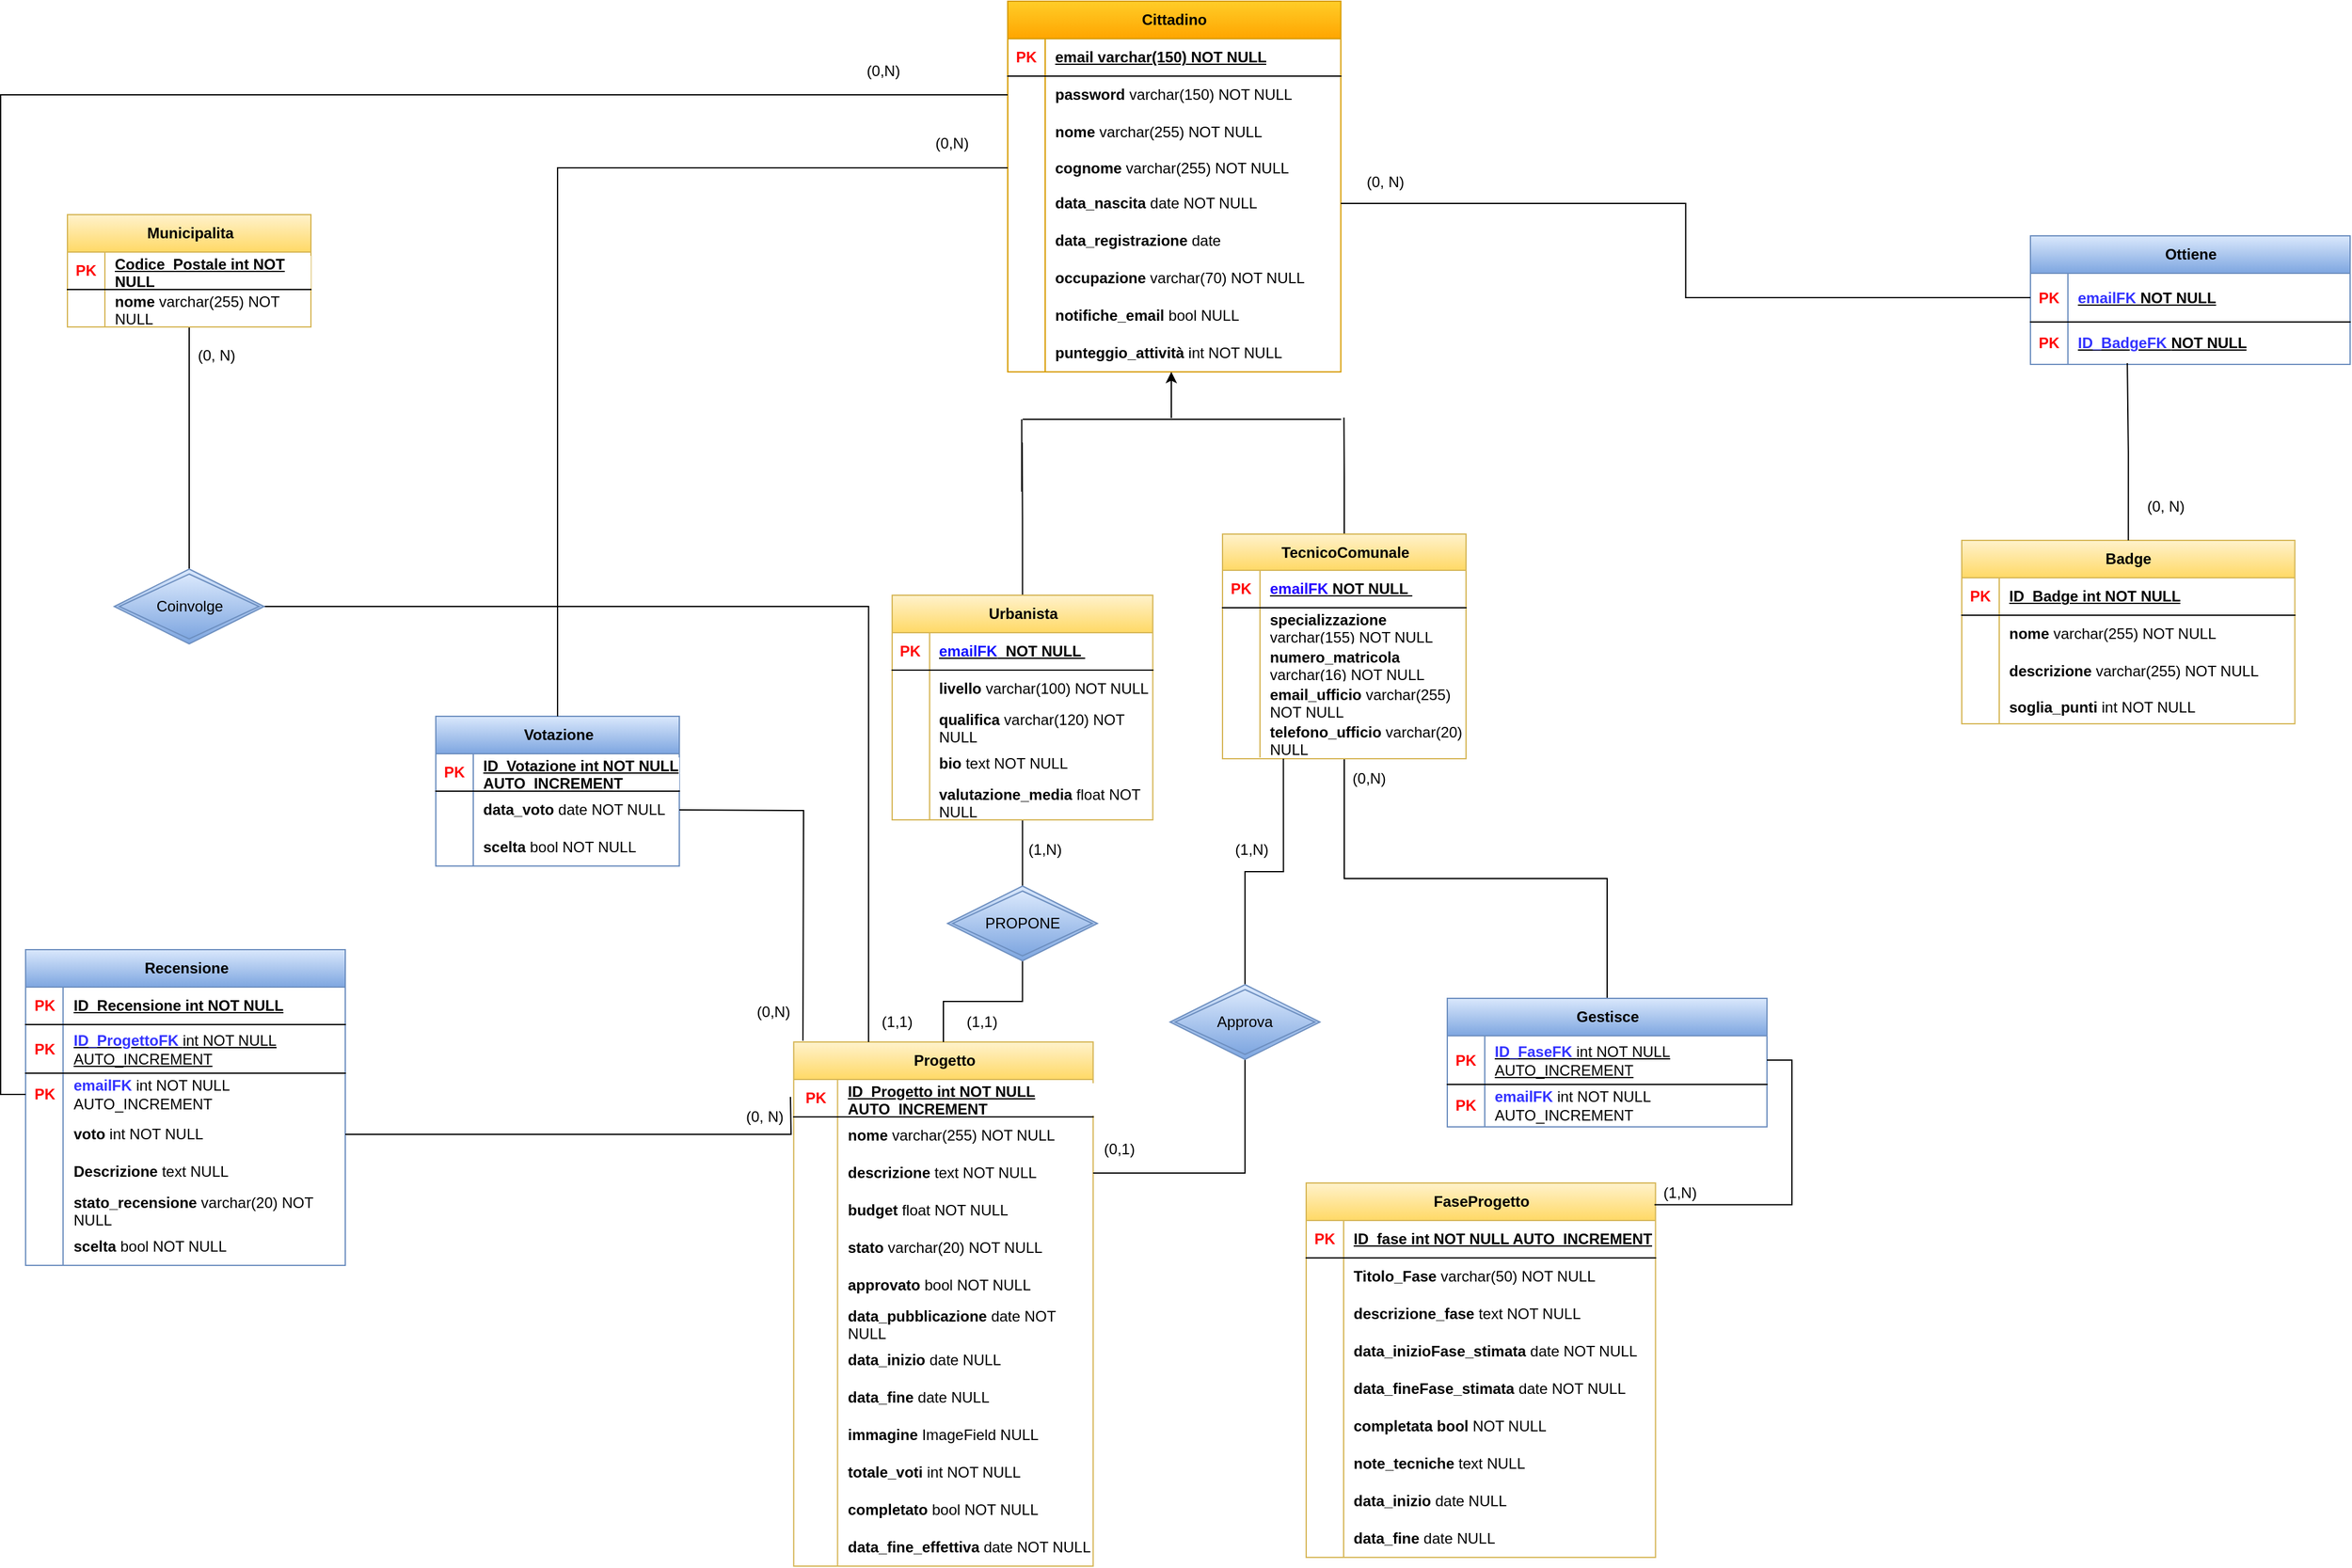 <mxfile version="26.2.2">
  <diagram id="R2lEEEUBdFMjLlhIrx00" name="Page-1">
    <mxGraphModel dx="3600" dy="2229" grid="0" gridSize="10" guides="1" tooltips="1" connect="1" arrows="1" fold="1" page="1" pageScale="1" pageWidth="1920" pageHeight="1200" background="#ffffff" math="0" shadow="0" extFonts="Permanent Marker^https://fonts.googleapis.com/css?family=Permanent+Marker">
      <root>
        <mxCell id="0" />
        <mxCell id="1" parent="0" />
        <mxCell id="Vf4a-eed0Dr-14jbExp4-2" value="Cittadino" style="shape=table;startSize=30;container=1;collapsible=1;childLayout=tableLayout;fixedRows=1;rowLines=0;fontStyle=1;align=center;resizeLast=1;html=1;fillColor=#ffcd28;strokeColor=#d79b00;gradientColor=#ffa500;" parent="1" vertex="1">
          <mxGeometry x="579" y="-132" width="266.75" height="297" as="geometry" />
        </mxCell>
        <mxCell id="Vf4a-eed0Dr-14jbExp4-3" value="" style="shape=tableRow;horizontal=0;startSize=0;swimlaneHead=0;swimlaneBody=0;fillColor=none;collapsible=0;dropTarget=0;points=[[0,0.5],[1,0.5]];portConstraint=eastwest;top=0;left=0;right=0;bottom=1;" parent="Vf4a-eed0Dr-14jbExp4-2" vertex="1">
          <mxGeometry y="30" width="266.75" height="30" as="geometry" />
        </mxCell>
        <mxCell id="Vf4a-eed0Dr-14jbExp4-4" value="&lt;font style=&quot;color: rgb(255, 6, 6);&quot;&gt;PK&lt;/font&gt;" style="shape=partialRectangle;connectable=0;fillColor=none;top=0;left=0;bottom=0;right=0;fontStyle=1;overflow=hidden;whiteSpace=wrap;html=1;" parent="Vf4a-eed0Dr-14jbExp4-3" vertex="1">
          <mxGeometry width="30" height="30" as="geometry">
            <mxRectangle width="30" height="30" as="alternateBounds" />
          </mxGeometry>
        </mxCell>
        <mxCell id="Vf4a-eed0Dr-14jbExp4-5" value="email varchar(150) NOT NULL" style="shape=partialRectangle;connectable=0;fillColor=none;top=0;left=0;bottom=0;right=0;align=left;spacingLeft=6;fontStyle=5;overflow=hidden;whiteSpace=wrap;html=1;" parent="Vf4a-eed0Dr-14jbExp4-3" vertex="1">
          <mxGeometry x="30" width="236.75" height="30" as="geometry">
            <mxRectangle width="236.75" height="30" as="alternateBounds" />
          </mxGeometry>
        </mxCell>
        <mxCell id="Vf4a-eed0Dr-14jbExp4-6" value="" style="shape=tableRow;horizontal=0;startSize=0;swimlaneHead=0;swimlaneBody=0;fillColor=none;collapsible=0;dropTarget=0;points=[[0,0.5],[1,0.5]];portConstraint=eastwest;top=0;left=0;right=0;bottom=0;" parent="Vf4a-eed0Dr-14jbExp4-2" vertex="1">
          <mxGeometry y="60" width="266.75" height="30" as="geometry" />
        </mxCell>
        <mxCell id="Vf4a-eed0Dr-14jbExp4-7" value="" style="shape=partialRectangle;connectable=0;fillColor=none;top=0;left=0;bottom=0;right=0;editable=1;overflow=hidden;whiteSpace=wrap;html=1;" parent="Vf4a-eed0Dr-14jbExp4-6" vertex="1">
          <mxGeometry width="30" height="30" as="geometry">
            <mxRectangle width="30" height="30" as="alternateBounds" />
          </mxGeometry>
        </mxCell>
        <mxCell id="Vf4a-eed0Dr-14jbExp4-8" value="&lt;b&gt;password&lt;/b&gt; varchar(150) NOT NULL" style="shape=partialRectangle;connectable=0;fillColor=none;top=0;left=0;bottom=0;right=0;align=left;spacingLeft=6;overflow=hidden;whiteSpace=wrap;html=1;" parent="Vf4a-eed0Dr-14jbExp4-6" vertex="1">
          <mxGeometry x="30" width="236.75" height="30" as="geometry">
            <mxRectangle width="236.75" height="30" as="alternateBounds" />
          </mxGeometry>
        </mxCell>
        <mxCell id="Vf4a-eed0Dr-14jbExp4-9" value="" style="shape=tableRow;horizontal=0;startSize=0;swimlaneHead=0;swimlaneBody=0;fillColor=none;collapsible=0;dropTarget=0;points=[[0,0.5],[1,0.5]];portConstraint=eastwest;top=0;left=0;right=0;bottom=0;" parent="Vf4a-eed0Dr-14jbExp4-2" vertex="1">
          <mxGeometry y="90" width="266.75" height="30" as="geometry" />
        </mxCell>
        <mxCell id="Vf4a-eed0Dr-14jbExp4-10" value="" style="shape=partialRectangle;connectable=0;fillColor=none;top=0;left=0;bottom=0;right=0;editable=1;overflow=hidden;whiteSpace=wrap;html=1;" parent="Vf4a-eed0Dr-14jbExp4-9" vertex="1">
          <mxGeometry width="30" height="30" as="geometry">
            <mxRectangle width="30" height="30" as="alternateBounds" />
          </mxGeometry>
        </mxCell>
        <mxCell id="Vf4a-eed0Dr-14jbExp4-11" value="&lt;b&gt;nome&lt;/b&gt; varchar(255) NOT NULL" style="shape=partialRectangle;connectable=0;fillColor=none;top=0;left=0;bottom=0;right=0;align=left;spacingLeft=6;overflow=hidden;whiteSpace=wrap;html=1;" parent="Vf4a-eed0Dr-14jbExp4-9" vertex="1">
          <mxGeometry x="30" width="236.75" height="30" as="geometry">
            <mxRectangle width="236.75" height="30" as="alternateBounds" />
          </mxGeometry>
        </mxCell>
        <mxCell id="Vf4a-eed0Dr-14jbExp4-12" value="" style="shape=tableRow;horizontal=0;startSize=0;swimlaneHead=0;swimlaneBody=0;fillColor=none;collapsible=0;dropTarget=0;points=[[0,0.5],[1,0.5]];portConstraint=eastwest;top=0;left=0;right=0;bottom=0;" parent="Vf4a-eed0Dr-14jbExp4-2" vertex="1">
          <mxGeometry y="120" width="266.75" height="27" as="geometry" />
        </mxCell>
        <mxCell id="Vf4a-eed0Dr-14jbExp4-13" value="" style="shape=partialRectangle;connectable=0;fillColor=none;top=0;left=0;bottom=0;right=0;editable=1;overflow=hidden;whiteSpace=wrap;html=1;" parent="Vf4a-eed0Dr-14jbExp4-12" vertex="1">
          <mxGeometry width="30" height="27" as="geometry">
            <mxRectangle width="30" height="27" as="alternateBounds" />
          </mxGeometry>
        </mxCell>
        <mxCell id="Vf4a-eed0Dr-14jbExp4-14" value="&lt;b&gt;cognome&lt;/b&gt; varchar(255) NOT NULL" style="shape=partialRectangle;connectable=0;fillColor=none;top=0;left=0;bottom=0;right=0;align=left;spacingLeft=6;overflow=hidden;whiteSpace=wrap;html=1;" parent="Vf4a-eed0Dr-14jbExp4-12" vertex="1">
          <mxGeometry x="30" width="236.75" height="27" as="geometry">
            <mxRectangle width="236.75" height="27" as="alternateBounds" />
          </mxGeometry>
        </mxCell>
        <mxCell id="CKYxf8AXucETcvKXt5UD-5" value="" style="shape=tableRow;horizontal=0;startSize=0;swimlaneHead=0;swimlaneBody=0;fillColor=none;collapsible=0;dropTarget=0;points=[[0,0.5],[1,0.5]];portConstraint=eastwest;top=0;left=0;right=0;bottom=0;labelBackgroundColor=none;" parent="Vf4a-eed0Dr-14jbExp4-2" vertex="1">
          <mxGeometry y="147" width="266.75" height="30" as="geometry" />
        </mxCell>
        <mxCell id="CKYxf8AXucETcvKXt5UD-6" value="" style="shape=partialRectangle;connectable=0;fillColor=none;top=0;left=0;bottom=0;right=0;editable=1;overflow=hidden;whiteSpace=wrap;html=1;labelBackgroundColor=none;" parent="CKYxf8AXucETcvKXt5UD-5" vertex="1">
          <mxGeometry width="30" height="30" as="geometry">
            <mxRectangle width="30" height="30" as="alternateBounds" />
          </mxGeometry>
        </mxCell>
        <mxCell id="CKYxf8AXucETcvKXt5UD-7" value="&lt;b&gt;data_nascita&lt;/b&gt; date NOT NULL" style="shape=partialRectangle;connectable=0;fillColor=none;top=0;left=0;bottom=0;right=0;align=left;spacingLeft=6;overflow=hidden;whiteSpace=wrap;html=1;labelBackgroundColor=none;" parent="CKYxf8AXucETcvKXt5UD-5" vertex="1">
          <mxGeometry x="30" width="236.75" height="30" as="geometry">
            <mxRectangle width="236.75" height="30" as="alternateBounds" />
          </mxGeometry>
        </mxCell>
        <mxCell id="CKYxf8AXucETcvKXt5UD-8" value="" style="shape=tableRow;horizontal=0;startSize=0;swimlaneHead=0;swimlaneBody=0;fillColor=none;collapsible=0;dropTarget=0;points=[[0,0.5],[1,0.5]];portConstraint=eastwest;top=0;left=0;right=0;bottom=0;labelBackgroundColor=none;" parent="Vf4a-eed0Dr-14jbExp4-2" vertex="1">
          <mxGeometry y="177" width="266.75" height="30" as="geometry" />
        </mxCell>
        <mxCell id="CKYxf8AXucETcvKXt5UD-9" value="" style="shape=partialRectangle;connectable=0;fillColor=none;top=0;left=0;bottom=0;right=0;editable=1;overflow=hidden;whiteSpace=wrap;html=1;labelBackgroundColor=none;" parent="CKYxf8AXucETcvKXt5UD-8" vertex="1">
          <mxGeometry width="30" height="30" as="geometry">
            <mxRectangle width="30" height="30" as="alternateBounds" />
          </mxGeometry>
        </mxCell>
        <mxCell id="CKYxf8AXucETcvKXt5UD-10" value="&lt;b&gt;data_registrazione &lt;/b&gt;date" style="shape=partialRectangle;connectable=0;fillColor=none;top=0;left=0;bottom=0;right=0;align=left;spacingLeft=6;overflow=hidden;whiteSpace=wrap;html=1;labelBackgroundColor=none;" parent="CKYxf8AXucETcvKXt5UD-8" vertex="1">
          <mxGeometry x="30" width="236.75" height="30" as="geometry">
            <mxRectangle width="236.75" height="30" as="alternateBounds" />
          </mxGeometry>
        </mxCell>
        <mxCell id="CKYxf8AXucETcvKXt5UD-11" value="" style="shape=tableRow;horizontal=0;startSize=0;swimlaneHead=0;swimlaneBody=0;fillColor=none;collapsible=0;dropTarget=0;points=[[0,0.5],[1,0.5]];portConstraint=eastwest;top=0;left=0;right=0;bottom=0;labelBackgroundColor=none;" parent="Vf4a-eed0Dr-14jbExp4-2" vertex="1">
          <mxGeometry y="207" width="266.75" height="30" as="geometry" />
        </mxCell>
        <mxCell id="CKYxf8AXucETcvKXt5UD-12" value="" style="shape=partialRectangle;connectable=0;fillColor=none;top=0;left=0;bottom=0;right=0;editable=1;overflow=hidden;whiteSpace=wrap;html=1;labelBackgroundColor=none;" parent="CKYxf8AXucETcvKXt5UD-11" vertex="1">
          <mxGeometry width="30" height="30" as="geometry">
            <mxRectangle width="30" height="30" as="alternateBounds" />
          </mxGeometry>
        </mxCell>
        <mxCell id="CKYxf8AXucETcvKXt5UD-13" value="&lt;b&gt;occupazione&amp;nbsp;&lt;/b&gt;varchar(70) NOT NULL" style="shape=partialRectangle;connectable=0;fillColor=none;top=0;left=0;bottom=0;right=0;align=left;spacingLeft=6;overflow=hidden;whiteSpace=wrap;html=1;labelBackgroundColor=none;" parent="CKYxf8AXucETcvKXt5UD-11" vertex="1">
          <mxGeometry x="30" width="236.75" height="30" as="geometry">
            <mxRectangle width="236.75" height="30" as="alternateBounds" />
          </mxGeometry>
        </mxCell>
        <mxCell id="CKYxf8AXucETcvKXt5UD-14" value="" style="shape=tableRow;horizontal=0;startSize=0;swimlaneHead=0;swimlaneBody=0;fillColor=none;collapsible=0;dropTarget=0;points=[[0,0.5],[1,0.5]];portConstraint=eastwest;top=0;left=0;right=0;bottom=0;labelBackgroundColor=none;" parent="Vf4a-eed0Dr-14jbExp4-2" vertex="1">
          <mxGeometry y="237" width="266.75" height="30" as="geometry" />
        </mxCell>
        <mxCell id="CKYxf8AXucETcvKXt5UD-15" value="" style="shape=partialRectangle;connectable=0;fillColor=none;top=0;left=0;bottom=0;right=0;editable=1;overflow=hidden;whiteSpace=wrap;html=1;labelBackgroundColor=none;" parent="CKYxf8AXucETcvKXt5UD-14" vertex="1">
          <mxGeometry width="30" height="30" as="geometry">
            <mxRectangle width="30" height="30" as="alternateBounds" />
          </mxGeometry>
        </mxCell>
        <mxCell id="CKYxf8AXucETcvKXt5UD-16" value="&lt;b&gt;notifiche_email&lt;/b&gt; bool NULL" style="shape=partialRectangle;connectable=0;fillColor=none;top=0;left=0;bottom=0;right=0;align=left;spacingLeft=6;overflow=hidden;whiteSpace=wrap;html=1;labelBackgroundColor=none;" parent="CKYxf8AXucETcvKXt5UD-14" vertex="1">
          <mxGeometry x="30" width="236.75" height="30" as="geometry">
            <mxRectangle width="236.75" height="30" as="alternateBounds" />
          </mxGeometry>
        </mxCell>
        <mxCell id="CKYxf8AXucETcvKXt5UD-17" value="" style="shape=tableRow;horizontal=0;startSize=0;swimlaneHead=0;swimlaneBody=0;fillColor=none;collapsible=0;dropTarget=0;points=[[0,0.5],[1,0.5]];portConstraint=eastwest;top=0;left=0;right=0;bottom=0;labelBackgroundColor=none;" parent="Vf4a-eed0Dr-14jbExp4-2" vertex="1">
          <mxGeometry y="267" width="266.75" height="30" as="geometry" />
        </mxCell>
        <mxCell id="CKYxf8AXucETcvKXt5UD-18" value="" style="shape=partialRectangle;connectable=0;fillColor=none;top=0;left=0;bottom=0;right=0;editable=1;overflow=hidden;whiteSpace=wrap;html=1;labelBackgroundColor=none;" parent="CKYxf8AXucETcvKXt5UD-17" vertex="1">
          <mxGeometry width="30" height="30" as="geometry">
            <mxRectangle width="30" height="30" as="alternateBounds" />
          </mxGeometry>
        </mxCell>
        <mxCell id="CKYxf8AXucETcvKXt5UD-19" value="&lt;b&gt;punteggio_attività&lt;/b&gt; int NOT NULL" style="shape=partialRectangle;connectable=0;fillColor=none;top=0;left=0;bottom=0;right=0;align=left;spacingLeft=6;overflow=hidden;whiteSpace=wrap;html=1;labelBackgroundColor=none;" parent="CKYxf8AXucETcvKXt5UD-17" vertex="1">
          <mxGeometry x="30" width="236.75" height="30" as="geometry">
            <mxRectangle width="236.75" height="30" as="alternateBounds" />
          </mxGeometry>
        </mxCell>
        <mxCell id="Vf4a-eed0Dr-14jbExp4-285" style="edgeStyle=orthogonalEdgeStyle;rounded=0;orthogonalLoop=1;jettySize=auto;html=1;entryX=0.5;entryY=0;entryDx=0;entryDy=0;endArrow=none;startFill=0;" parent="1" source="Vf4a-eed0Dr-14jbExp4-30" target="Vf4a-eed0Dr-14jbExp4-282" edge="1">
          <mxGeometry relative="1" as="geometry" />
        </mxCell>
        <mxCell id="CKYxf8AXucETcvKXt5UD-26" style="edgeStyle=orthogonalEdgeStyle;rounded=0;orthogonalLoop=1;jettySize=auto;html=1;exitX=0.5;exitY=0;exitDx=0;exitDy=0;endArrow=none;startFill=0;" parent="1" source="Vf4a-eed0Dr-14jbExp4-30" edge="1">
          <mxGeometry relative="1" as="geometry">
            <mxPoint x="590.588" y="221.588" as="targetPoint" />
          </mxGeometry>
        </mxCell>
        <mxCell id="Vf4a-eed0Dr-14jbExp4-30" value="Urbanista" style="shape=table;startSize=30;container=1;collapsible=1;childLayout=tableLayout;fixedRows=1;rowLines=0;fontStyle=1;align=center;resizeLast=1;html=1;fillColor=#fff2cc;strokeColor=#d6b656;gradientColor=#ffd966;" parent="1" vertex="1">
          <mxGeometry x="486.44" y="344" width="208.75" height="180" as="geometry" />
        </mxCell>
        <mxCell id="Vf4a-eed0Dr-14jbExp4-31" value="" style="shape=tableRow;horizontal=0;startSize=0;swimlaneHead=0;swimlaneBody=0;fillColor=none;collapsible=0;dropTarget=0;points=[[0,0.5],[1,0.5]];portConstraint=eastwest;top=0;left=0;right=0;bottom=1;" parent="Vf4a-eed0Dr-14jbExp4-30" vertex="1">
          <mxGeometry y="30" width="208.75" height="30" as="geometry" />
        </mxCell>
        <mxCell id="Vf4a-eed0Dr-14jbExp4-32" value="&lt;font style=&quot;color: rgb(255, 6, 6);&quot;&gt;PK&lt;/font&gt;" style="shape=partialRectangle;connectable=0;fillColor=none;top=0;left=0;bottom=0;right=0;fontStyle=1;overflow=hidden;whiteSpace=wrap;html=1;" parent="Vf4a-eed0Dr-14jbExp4-31" vertex="1">
          <mxGeometry width="30" height="30" as="geometry">
            <mxRectangle width="30" height="30" as="alternateBounds" />
          </mxGeometry>
        </mxCell>
        <mxCell id="Vf4a-eed0Dr-14jbExp4-33" value="&lt;font style=&quot;color: rgb(19, 19, 255);&quot;&gt;emailFK&lt;/font&gt;&amp;nbsp; NOT NULL&amp;nbsp;" style="shape=partialRectangle;connectable=0;fillColor=none;top=0;left=0;bottom=0;right=0;align=left;spacingLeft=6;fontStyle=5;overflow=hidden;whiteSpace=wrap;html=1;" parent="Vf4a-eed0Dr-14jbExp4-31" vertex="1">
          <mxGeometry x="30" width="178.75" height="30" as="geometry">
            <mxRectangle width="178.75" height="30" as="alternateBounds" />
          </mxGeometry>
        </mxCell>
        <mxCell id="Vf4a-eed0Dr-14jbExp4-34" value="" style="shape=tableRow;horizontal=0;startSize=0;swimlaneHead=0;swimlaneBody=0;fillColor=none;collapsible=0;dropTarget=0;points=[[0,0.5],[1,0.5]];portConstraint=eastwest;top=0;left=0;right=0;bottom=0;" parent="Vf4a-eed0Dr-14jbExp4-30" vertex="1">
          <mxGeometry y="60" width="208.75" height="30" as="geometry" />
        </mxCell>
        <mxCell id="Vf4a-eed0Dr-14jbExp4-35" value="" style="shape=partialRectangle;connectable=0;fillColor=none;top=0;left=0;bottom=0;right=0;editable=1;overflow=hidden;whiteSpace=wrap;html=1;" parent="Vf4a-eed0Dr-14jbExp4-34" vertex="1">
          <mxGeometry width="30" height="30" as="geometry">
            <mxRectangle width="30" height="30" as="alternateBounds" />
          </mxGeometry>
        </mxCell>
        <mxCell id="Vf4a-eed0Dr-14jbExp4-36" value="&lt;b&gt;livello&amp;nbsp;&lt;/b&gt;varchar(100) NOT NULL" style="shape=partialRectangle;connectable=0;fillColor=none;top=0;left=0;bottom=0;right=0;align=left;spacingLeft=6;overflow=hidden;whiteSpace=wrap;html=1;" parent="Vf4a-eed0Dr-14jbExp4-34" vertex="1">
          <mxGeometry x="30" width="178.75" height="30" as="geometry">
            <mxRectangle width="178.75" height="30" as="alternateBounds" />
          </mxGeometry>
        </mxCell>
        <mxCell id="Vf4a-eed0Dr-14jbExp4-37" value="" style="shape=tableRow;horizontal=0;startSize=0;swimlaneHead=0;swimlaneBody=0;fillColor=none;collapsible=0;dropTarget=0;points=[[0,0.5],[1,0.5]];portConstraint=eastwest;top=0;left=0;right=0;bottom=0;" parent="Vf4a-eed0Dr-14jbExp4-30" vertex="1">
          <mxGeometry y="90" width="208.75" height="30" as="geometry" />
        </mxCell>
        <mxCell id="Vf4a-eed0Dr-14jbExp4-38" value="" style="shape=partialRectangle;connectable=0;fillColor=none;top=0;left=0;bottom=0;right=0;editable=1;overflow=hidden;whiteSpace=wrap;html=1;" parent="Vf4a-eed0Dr-14jbExp4-37" vertex="1">
          <mxGeometry width="30" height="30" as="geometry">
            <mxRectangle width="30" height="30" as="alternateBounds" />
          </mxGeometry>
        </mxCell>
        <mxCell id="Vf4a-eed0Dr-14jbExp4-39" value="&lt;b&gt;qualifica&lt;/b&gt; varchar(120) NOT NULL" style="shape=partialRectangle;connectable=0;fillColor=none;top=0;left=0;bottom=0;right=0;align=left;spacingLeft=6;overflow=hidden;whiteSpace=wrap;html=1;" parent="Vf4a-eed0Dr-14jbExp4-37" vertex="1">
          <mxGeometry x="30" width="178.75" height="30" as="geometry">
            <mxRectangle width="178.75" height="30" as="alternateBounds" />
          </mxGeometry>
        </mxCell>
        <mxCell id="Vf4a-eed0Dr-14jbExp4-40" value="" style="shape=tableRow;horizontal=0;startSize=0;swimlaneHead=0;swimlaneBody=0;fillColor=none;collapsible=0;dropTarget=0;points=[[0,0.5],[1,0.5]];portConstraint=eastwest;top=0;left=0;right=0;bottom=0;" parent="Vf4a-eed0Dr-14jbExp4-30" vertex="1">
          <mxGeometry y="120" width="208.75" height="30" as="geometry" />
        </mxCell>
        <mxCell id="Vf4a-eed0Dr-14jbExp4-41" value="" style="shape=partialRectangle;connectable=0;fillColor=none;top=0;left=0;bottom=0;right=0;editable=1;overflow=hidden;whiteSpace=wrap;html=1;" parent="Vf4a-eed0Dr-14jbExp4-40" vertex="1">
          <mxGeometry width="30" height="30" as="geometry">
            <mxRectangle width="30" height="30" as="alternateBounds" />
          </mxGeometry>
        </mxCell>
        <mxCell id="Vf4a-eed0Dr-14jbExp4-42" value="&lt;b&gt;bio&lt;/b&gt; text NOT NULL" style="shape=partialRectangle;connectable=0;fillColor=none;top=0;left=0;bottom=0;right=0;align=left;spacingLeft=6;overflow=hidden;whiteSpace=wrap;html=1;" parent="Vf4a-eed0Dr-14jbExp4-40" vertex="1">
          <mxGeometry x="30" width="178.75" height="30" as="geometry">
            <mxRectangle width="178.75" height="30" as="alternateBounds" />
          </mxGeometry>
        </mxCell>
        <mxCell id="Vf4a-eed0Dr-14jbExp4-220" value="" style="shape=tableRow;horizontal=0;startSize=0;swimlaneHead=0;swimlaneBody=0;fillColor=none;collapsible=0;dropTarget=0;points=[[0,0.5],[1,0.5]];portConstraint=eastwest;top=0;left=0;right=0;bottom=0;" parent="Vf4a-eed0Dr-14jbExp4-30" vertex="1">
          <mxGeometry y="150" width="208.75" height="30" as="geometry" />
        </mxCell>
        <mxCell id="Vf4a-eed0Dr-14jbExp4-221" value="" style="shape=partialRectangle;connectable=0;fillColor=none;top=0;left=0;bottom=0;right=0;editable=1;overflow=hidden;whiteSpace=wrap;html=1;" parent="Vf4a-eed0Dr-14jbExp4-220" vertex="1">
          <mxGeometry width="30" height="30" as="geometry">
            <mxRectangle width="30" height="30" as="alternateBounds" />
          </mxGeometry>
        </mxCell>
        <mxCell id="Vf4a-eed0Dr-14jbExp4-222" value="&lt;b&gt;valutazione_media&lt;/b&gt; float NOT NULL" style="shape=partialRectangle;connectable=0;fillColor=none;top=0;left=0;bottom=0;right=0;align=left;spacingLeft=6;overflow=hidden;whiteSpace=wrap;html=1;" parent="Vf4a-eed0Dr-14jbExp4-220" vertex="1">
          <mxGeometry x="30" width="178.75" height="30" as="geometry">
            <mxRectangle width="178.75" height="30" as="alternateBounds" />
          </mxGeometry>
        </mxCell>
        <mxCell id="Vf4a-eed0Dr-14jbExp4-324" style="edgeStyle=orthogonalEdgeStyle;rounded=0;orthogonalLoop=1;jettySize=auto;html=1;endArrow=none;startFill=0;" parent="1" source="Vf4a-eed0Dr-14jbExp4-43" target="Vf4a-eed0Dr-14jbExp4-308" edge="1">
          <mxGeometry relative="1" as="geometry" />
        </mxCell>
        <mxCell id="CKYxf8AXucETcvKXt5UD-27" style="edgeStyle=orthogonalEdgeStyle;rounded=0;orthogonalLoop=1;jettySize=auto;html=1;exitX=0.5;exitY=0;exitDx=0;exitDy=0;endArrow=none;startFill=0;" parent="1" source="Vf4a-eed0Dr-14jbExp4-43" edge="1">
          <mxGeometry relative="1" as="geometry">
            <mxPoint x="848.235" y="201.588" as="targetPoint" />
          </mxGeometry>
        </mxCell>
        <mxCell id="Vf4a-eed0Dr-14jbExp4-43" value="TecnicoComunale" style="shape=table;startSize=29;container=1;collapsible=1;childLayout=tableLayout;fixedRows=1;rowLines=0;fontStyle=1;align=center;resizeLast=1;html=1;fillColor=#fff2cc;strokeColor=#d6b656;gradientColor=#ffd966;" parent="1" vertex="1">
          <mxGeometry x="751" y="295" width="195" height="180" as="geometry" />
        </mxCell>
        <mxCell id="Vf4a-eed0Dr-14jbExp4-44" value="" style="shape=tableRow;horizontal=0;startSize=0;swimlaneHead=0;swimlaneBody=0;fillColor=none;collapsible=0;dropTarget=0;points=[[0,0.5],[1,0.5]];portConstraint=eastwest;top=0;left=0;right=0;bottom=1;" parent="Vf4a-eed0Dr-14jbExp4-43" vertex="1">
          <mxGeometry y="29" width="195" height="30" as="geometry" />
        </mxCell>
        <mxCell id="Vf4a-eed0Dr-14jbExp4-45" value="&lt;font style=&quot;color: rgb(255, 6, 6);&quot;&gt;PK&lt;/font&gt;" style="shape=partialRectangle;connectable=0;fillColor=none;top=0;left=0;bottom=0;right=0;fontStyle=1;overflow=hidden;whiteSpace=wrap;html=1;" parent="Vf4a-eed0Dr-14jbExp4-44" vertex="1">
          <mxGeometry width="30" height="30" as="geometry">
            <mxRectangle width="30" height="30" as="alternateBounds" />
          </mxGeometry>
        </mxCell>
        <mxCell id="Vf4a-eed0Dr-14jbExp4-46" value="&lt;font style=&quot;color: rgb(33, 0, 255);&quot;&gt;emailFK&lt;/font&gt; NOT NULL&amp;nbsp;" style="shape=partialRectangle;connectable=0;fillColor=none;top=0;left=0;bottom=0;right=0;align=left;spacingLeft=6;fontStyle=5;overflow=hidden;whiteSpace=wrap;html=1;" parent="Vf4a-eed0Dr-14jbExp4-44" vertex="1">
          <mxGeometry x="30" width="165" height="30" as="geometry">
            <mxRectangle width="165" height="30" as="alternateBounds" />
          </mxGeometry>
        </mxCell>
        <mxCell id="Vf4a-eed0Dr-14jbExp4-47" value="" style="shape=tableRow;horizontal=0;startSize=0;swimlaneHead=0;swimlaneBody=0;fillColor=none;collapsible=0;dropTarget=0;points=[[0,0.5],[1,0.5]];portConstraint=eastwest;top=0;left=0;right=0;bottom=0;" parent="Vf4a-eed0Dr-14jbExp4-43" vertex="1">
          <mxGeometry y="59" width="195" height="30" as="geometry" />
        </mxCell>
        <mxCell id="Vf4a-eed0Dr-14jbExp4-48" value="" style="shape=partialRectangle;connectable=0;fillColor=none;top=0;left=0;bottom=0;right=0;editable=1;overflow=hidden;whiteSpace=wrap;html=1;" parent="Vf4a-eed0Dr-14jbExp4-47" vertex="1">
          <mxGeometry width="30" height="30" as="geometry">
            <mxRectangle width="30" height="30" as="alternateBounds" />
          </mxGeometry>
        </mxCell>
        <mxCell id="Vf4a-eed0Dr-14jbExp4-49" value="&lt;b&gt;specializzazione &lt;/b&gt;varchar(155) NOT NULL" style="shape=partialRectangle;connectable=0;fillColor=none;top=0;left=0;bottom=0;right=0;align=left;spacingLeft=6;overflow=hidden;whiteSpace=wrap;html=1;" parent="Vf4a-eed0Dr-14jbExp4-47" vertex="1">
          <mxGeometry x="30" width="165" height="30" as="geometry">
            <mxRectangle width="165" height="30" as="alternateBounds" />
          </mxGeometry>
        </mxCell>
        <mxCell id="Vf4a-eed0Dr-14jbExp4-50" value="" style="shape=tableRow;horizontal=0;startSize=0;swimlaneHead=0;swimlaneBody=0;fillColor=none;collapsible=0;dropTarget=0;points=[[0,0.5],[1,0.5]];portConstraint=eastwest;top=0;left=0;right=0;bottom=0;" parent="Vf4a-eed0Dr-14jbExp4-43" vertex="1">
          <mxGeometry y="89" width="195" height="30" as="geometry" />
        </mxCell>
        <mxCell id="Vf4a-eed0Dr-14jbExp4-51" value="" style="shape=partialRectangle;connectable=0;fillColor=none;top=0;left=0;bottom=0;right=0;editable=1;overflow=hidden;whiteSpace=wrap;html=1;" parent="Vf4a-eed0Dr-14jbExp4-50" vertex="1">
          <mxGeometry width="30" height="30" as="geometry">
            <mxRectangle width="30" height="30" as="alternateBounds" />
          </mxGeometry>
        </mxCell>
        <mxCell id="Vf4a-eed0Dr-14jbExp4-52" value="&lt;b&gt;numero_matricola&lt;/b&gt; varchar(16) NOT NULL" style="shape=partialRectangle;connectable=0;fillColor=none;top=0;left=0;bottom=0;right=0;align=left;spacingLeft=6;overflow=hidden;whiteSpace=wrap;html=1;" parent="Vf4a-eed0Dr-14jbExp4-50" vertex="1">
          <mxGeometry x="30" width="165" height="30" as="geometry">
            <mxRectangle width="165" height="30" as="alternateBounds" />
          </mxGeometry>
        </mxCell>
        <mxCell id="Vf4a-eed0Dr-14jbExp4-53" value="" style="shape=tableRow;horizontal=0;startSize=0;swimlaneHead=0;swimlaneBody=0;fillColor=none;collapsible=0;dropTarget=0;points=[[0,0.5],[1,0.5]];portConstraint=eastwest;top=0;left=0;right=0;bottom=0;" parent="Vf4a-eed0Dr-14jbExp4-43" vertex="1">
          <mxGeometry y="119" width="195" height="30" as="geometry" />
        </mxCell>
        <mxCell id="Vf4a-eed0Dr-14jbExp4-54" value="" style="shape=partialRectangle;connectable=0;fillColor=none;top=0;left=0;bottom=0;right=0;editable=1;overflow=hidden;whiteSpace=wrap;html=1;" parent="Vf4a-eed0Dr-14jbExp4-53" vertex="1">
          <mxGeometry width="30" height="30" as="geometry">
            <mxRectangle width="30" height="30" as="alternateBounds" />
          </mxGeometry>
        </mxCell>
        <mxCell id="Vf4a-eed0Dr-14jbExp4-55" value="&lt;b&gt;email_ufficio&lt;/b&gt; varchar(255) NOT NULL" style="shape=partialRectangle;connectable=0;fillColor=none;top=0;left=0;bottom=0;right=0;align=left;spacingLeft=6;overflow=hidden;whiteSpace=wrap;html=1;" parent="Vf4a-eed0Dr-14jbExp4-53" vertex="1">
          <mxGeometry x="30" width="165" height="30" as="geometry">
            <mxRectangle width="165" height="30" as="alternateBounds" />
          </mxGeometry>
        </mxCell>
        <mxCell id="Vf4a-eed0Dr-14jbExp4-208" value="" style="shape=tableRow;horizontal=0;startSize=0;swimlaneHead=0;swimlaneBody=0;fillColor=none;collapsible=0;dropTarget=0;points=[[0,0.5],[1,0.5]];portConstraint=eastwest;top=0;left=0;right=0;bottom=0;" parent="Vf4a-eed0Dr-14jbExp4-43" vertex="1">
          <mxGeometry y="149" width="195" height="30" as="geometry" />
        </mxCell>
        <mxCell id="Vf4a-eed0Dr-14jbExp4-209" value="" style="shape=partialRectangle;connectable=0;fillColor=none;top=0;left=0;bottom=0;right=0;editable=1;overflow=hidden;whiteSpace=wrap;html=1;" parent="Vf4a-eed0Dr-14jbExp4-208" vertex="1">
          <mxGeometry width="30" height="30" as="geometry">
            <mxRectangle width="30" height="30" as="alternateBounds" />
          </mxGeometry>
        </mxCell>
        <mxCell id="Vf4a-eed0Dr-14jbExp4-210" value="&lt;b&gt;telefono_ufficio&lt;/b&gt; varchar(20) NULL" style="shape=partialRectangle;connectable=0;fillColor=none;top=0;left=0;bottom=0;right=0;align=left;spacingLeft=6;overflow=hidden;whiteSpace=wrap;html=1;" parent="Vf4a-eed0Dr-14jbExp4-208" vertex="1">
          <mxGeometry x="30" width="165" height="30" as="geometry">
            <mxRectangle width="165" height="30" as="alternateBounds" />
          </mxGeometry>
        </mxCell>
        <mxCell id="Vf4a-eed0Dr-14jbExp4-239" value="Progetto" style="shape=table;startSize=30;container=1;collapsible=1;childLayout=tableLayout;fixedRows=1;rowLines=0;fontStyle=1;align=center;resizeLast=1;html=1;fillColor=#fff2cc;strokeColor=#d6b656;labelBackgroundColor=none;gradientColor=#ffd966;" parent="1" vertex="1">
          <mxGeometry x="407.63" y="702" width="239.75" height="420" as="geometry" />
        </mxCell>
        <mxCell id="Vf4a-eed0Dr-14jbExp4-240" value="" style="shape=tableRow;horizontal=0;startSize=0;swimlaneHead=0;swimlaneBody=0;fillColor=none;collapsible=0;dropTarget=0;points=[[0,0.5],[1,0.5]];portConstraint=eastwest;top=0;left=0;right=0;bottom=1;labelBackgroundColor=none;" parent="Vf4a-eed0Dr-14jbExp4-239" vertex="1">
          <mxGeometry y="30" width="239.75" height="30" as="geometry" />
        </mxCell>
        <mxCell id="Vf4a-eed0Dr-14jbExp4-241" value="&lt;font style=&quot;color: rgb(255, 6, 6);&quot;&gt;PK&lt;/font&gt;" style="shape=partialRectangle;connectable=0;fillColor=none;top=0;left=0;bottom=0;right=0;fontStyle=1;overflow=hidden;whiteSpace=wrap;html=1;labelBackgroundColor=none;" parent="Vf4a-eed0Dr-14jbExp4-240" vertex="1">
          <mxGeometry width="35.12" height="30" as="geometry">
            <mxRectangle width="35.12" height="30" as="alternateBounds" />
          </mxGeometry>
        </mxCell>
        <mxCell id="Vf4a-eed0Dr-14jbExp4-242" value="ID_Progetto int NOT NULL AUTO_INCREMENT" style="shape=partialRectangle;connectable=0;fillColor=none;top=0;left=0;bottom=0;right=0;align=left;spacingLeft=6;fontStyle=5;overflow=hidden;whiteSpace=wrap;html=1;labelBackgroundColor=default;" parent="Vf4a-eed0Dr-14jbExp4-240" vertex="1">
          <mxGeometry x="35.12" width="204.63" height="30" as="geometry">
            <mxRectangle width="204.63" height="30" as="alternateBounds" />
          </mxGeometry>
        </mxCell>
        <mxCell id="Vf4a-eed0Dr-14jbExp4-243" value="" style="shape=tableRow;horizontal=0;startSize=0;swimlaneHead=0;swimlaneBody=0;fillColor=none;collapsible=0;dropTarget=0;points=[[0,0.5],[1,0.5]];portConstraint=eastwest;top=0;left=0;right=0;bottom=0;labelBackgroundColor=none;" parent="Vf4a-eed0Dr-14jbExp4-239" vertex="1">
          <mxGeometry y="60" width="239.75" height="30" as="geometry" />
        </mxCell>
        <mxCell id="Vf4a-eed0Dr-14jbExp4-244" value="" style="shape=partialRectangle;connectable=0;fillColor=none;top=0;left=0;bottom=0;right=0;editable=1;overflow=hidden;whiteSpace=wrap;html=1;labelBackgroundColor=none;" parent="Vf4a-eed0Dr-14jbExp4-243" vertex="1">
          <mxGeometry width="35.12" height="30" as="geometry">
            <mxRectangle width="35.12" height="30" as="alternateBounds" />
          </mxGeometry>
        </mxCell>
        <mxCell id="Vf4a-eed0Dr-14jbExp4-245" value="&lt;b&gt;nome &lt;/b&gt;varchar(255) NOT NULL" style="shape=partialRectangle;connectable=0;fillColor=none;top=0;left=0;bottom=0;right=0;align=left;spacingLeft=6;overflow=hidden;whiteSpace=wrap;html=1;labelBackgroundColor=none;" parent="Vf4a-eed0Dr-14jbExp4-243" vertex="1">
          <mxGeometry x="35.12" width="204.63" height="30" as="geometry">
            <mxRectangle width="204.63" height="30" as="alternateBounds" />
          </mxGeometry>
        </mxCell>
        <mxCell id="Vf4a-eed0Dr-14jbExp4-246" value="" style="shape=tableRow;horizontal=0;startSize=0;swimlaneHead=0;swimlaneBody=0;fillColor=none;collapsible=0;dropTarget=0;points=[[0,0.5],[1,0.5]];portConstraint=eastwest;top=0;left=0;right=0;bottom=0;labelBackgroundColor=none;" parent="Vf4a-eed0Dr-14jbExp4-239" vertex="1">
          <mxGeometry y="90" width="239.75" height="30" as="geometry" />
        </mxCell>
        <mxCell id="Vf4a-eed0Dr-14jbExp4-247" value="" style="shape=partialRectangle;connectable=0;fillColor=none;top=0;left=0;bottom=0;right=0;editable=1;overflow=hidden;whiteSpace=wrap;html=1;labelBackgroundColor=none;" parent="Vf4a-eed0Dr-14jbExp4-246" vertex="1">
          <mxGeometry width="35.12" height="30" as="geometry">
            <mxRectangle width="35.12" height="30" as="alternateBounds" />
          </mxGeometry>
        </mxCell>
        <mxCell id="Vf4a-eed0Dr-14jbExp4-248" value="&lt;b&gt;descrizione &lt;/b&gt;text NOT NULL" style="shape=partialRectangle;connectable=0;fillColor=none;top=0;left=0;bottom=0;right=0;align=left;spacingLeft=6;overflow=hidden;whiteSpace=wrap;html=1;labelBackgroundColor=none;" parent="Vf4a-eed0Dr-14jbExp4-246" vertex="1">
          <mxGeometry x="35.12" width="204.63" height="30" as="geometry">
            <mxRectangle width="204.63" height="30" as="alternateBounds" />
          </mxGeometry>
        </mxCell>
        <mxCell id="Vf4a-eed0Dr-14jbExp4-249" value="" style="shape=tableRow;horizontal=0;startSize=0;swimlaneHead=0;swimlaneBody=0;fillColor=none;collapsible=0;dropTarget=0;points=[[0,0.5],[1,0.5]];portConstraint=eastwest;top=0;left=0;right=0;bottom=0;labelBackgroundColor=none;" parent="Vf4a-eed0Dr-14jbExp4-239" vertex="1">
          <mxGeometry y="120" width="239.75" height="30" as="geometry" />
        </mxCell>
        <mxCell id="Vf4a-eed0Dr-14jbExp4-250" value="" style="shape=partialRectangle;connectable=0;fillColor=none;top=0;left=0;bottom=0;right=0;editable=1;overflow=hidden;whiteSpace=wrap;html=1;labelBackgroundColor=none;" parent="Vf4a-eed0Dr-14jbExp4-249" vertex="1">
          <mxGeometry width="35.12" height="30" as="geometry">
            <mxRectangle width="35.12" height="30" as="alternateBounds" />
          </mxGeometry>
        </mxCell>
        <mxCell id="Vf4a-eed0Dr-14jbExp4-251" value="&lt;b&gt;budget &lt;/b&gt;float NOT NULL" style="shape=partialRectangle;connectable=0;fillColor=none;top=0;left=0;bottom=0;right=0;align=left;spacingLeft=6;overflow=hidden;whiteSpace=wrap;html=1;labelBackgroundColor=none;" parent="Vf4a-eed0Dr-14jbExp4-249" vertex="1">
          <mxGeometry x="35.12" width="204.63" height="30" as="geometry">
            <mxRectangle width="204.63" height="30" as="alternateBounds" />
          </mxGeometry>
        </mxCell>
        <mxCell id="Vf4a-eed0Dr-14jbExp4-252" value="" style="shape=tableRow;horizontal=0;startSize=0;swimlaneHead=0;swimlaneBody=0;fillColor=none;collapsible=0;dropTarget=0;points=[[0,0.5],[1,0.5]];portConstraint=eastwest;top=0;left=0;right=0;bottom=0;labelBackgroundColor=none;" parent="Vf4a-eed0Dr-14jbExp4-239" vertex="1">
          <mxGeometry y="150" width="239.75" height="30" as="geometry" />
        </mxCell>
        <mxCell id="Vf4a-eed0Dr-14jbExp4-253" value="" style="shape=partialRectangle;connectable=0;fillColor=none;top=0;left=0;bottom=0;right=0;editable=1;overflow=hidden;whiteSpace=wrap;html=1;labelBackgroundColor=none;" parent="Vf4a-eed0Dr-14jbExp4-252" vertex="1">
          <mxGeometry width="35.12" height="30" as="geometry">
            <mxRectangle width="35.12" height="30" as="alternateBounds" />
          </mxGeometry>
        </mxCell>
        <mxCell id="Vf4a-eed0Dr-14jbExp4-254" value="&lt;b&gt;stato &lt;/b&gt;varchar(20) NOT NULL" style="shape=partialRectangle;connectable=0;fillColor=none;top=0;left=0;bottom=0;right=0;align=left;spacingLeft=6;overflow=hidden;whiteSpace=wrap;html=1;labelBackgroundColor=none;" parent="Vf4a-eed0Dr-14jbExp4-252" vertex="1">
          <mxGeometry x="35.12" width="204.63" height="30" as="geometry">
            <mxRectangle width="204.63" height="30" as="alternateBounds" />
          </mxGeometry>
        </mxCell>
        <mxCell id="Vf4a-eed0Dr-14jbExp4-255" value="" style="shape=tableRow;horizontal=0;startSize=0;swimlaneHead=0;swimlaneBody=0;fillColor=none;collapsible=0;dropTarget=0;points=[[0,0.5],[1,0.5]];portConstraint=eastwest;top=0;left=0;right=0;bottom=0;labelBackgroundColor=none;" parent="Vf4a-eed0Dr-14jbExp4-239" vertex="1">
          <mxGeometry y="180" width="239.75" height="30" as="geometry" />
        </mxCell>
        <mxCell id="Vf4a-eed0Dr-14jbExp4-256" value="" style="shape=partialRectangle;connectable=0;fillColor=none;top=0;left=0;bottom=0;right=0;editable=1;overflow=hidden;whiteSpace=wrap;html=1;labelBackgroundColor=none;" parent="Vf4a-eed0Dr-14jbExp4-255" vertex="1">
          <mxGeometry width="35.12" height="30" as="geometry">
            <mxRectangle width="35.12" height="30" as="alternateBounds" />
          </mxGeometry>
        </mxCell>
        <mxCell id="Vf4a-eed0Dr-14jbExp4-257" value="&lt;b&gt;approvato &lt;/b&gt;bool NOT NULL" style="shape=partialRectangle;connectable=0;fillColor=none;top=0;left=0;bottom=0;right=0;align=left;spacingLeft=6;overflow=hidden;whiteSpace=wrap;html=1;labelBackgroundColor=none;" parent="Vf4a-eed0Dr-14jbExp4-255" vertex="1">
          <mxGeometry x="35.12" width="204.63" height="30" as="geometry">
            <mxRectangle width="204.63" height="30" as="alternateBounds" />
          </mxGeometry>
        </mxCell>
        <mxCell id="Vf4a-eed0Dr-14jbExp4-258" value="" style="shape=tableRow;horizontal=0;startSize=0;swimlaneHead=0;swimlaneBody=0;fillColor=none;collapsible=0;dropTarget=0;points=[[0,0.5],[1,0.5]];portConstraint=eastwest;top=0;left=0;right=0;bottom=0;" parent="Vf4a-eed0Dr-14jbExp4-239" vertex="1">
          <mxGeometry y="210" width="239.75" height="30" as="geometry" />
        </mxCell>
        <mxCell id="Vf4a-eed0Dr-14jbExp4-259" value="" style="shape=partialRectangle;connectable=0;fillColor=none;top=0;left=0;bottom=0;right=0;editable=1;overflow=hidden;whiteSpace=wrap;html=1;" parent="Vf4a-eed0Dr-14jbExp4-258" vertex="1">
          <mxGeometry width="35.12" height="30" as="geometry">
            <mxRectangle width="35.12" height="30" as="alternateBounds" />
          </mxGeometry>
        </mxCell>
        <mxCell id="Vf4a-eed0Dr-14jbExp4-260" value="&lt;b&gt;data_pubblicazione&lt;/b&gt; date NOT NULL" style="shape=partialRectangle;connectable=0;fillColor=none;top=0;left=0;bottom=0;right=0;align=left;spacingLeft=6;overflow=hidden;whiteSpace=wrap;html=1;" parent="Vf4a-eed0Dr-14jbExp4-258" vertex="1">
          <mxGeometry x="35.12" width="204.63" height="30" as="geometry">
            <mxRectangle width="204.63" height="30" as="alternateBounds" />
          </mxGeometry>
        </mxCell>
        <mxCell id="Vf4a-eed0Dr-14jbExp4-273" value="" style="shape=tableRow;horizontal=0;startSize=0;swimlaneHead=0;swimlaneBody=0;fillColor=none;collapsible=0;dropTarget=0;points=[[0,0.5],[1,0.5]];portConstraint=eastwest;top=0;left=0;right=0;bottom=0;" parent="Vf4a-eed0Dr-14jbExp4-239" vertex="1">
          <mxGeometry y="240" width="239.75" height="30" as="geometry" />
        </mxCell>
        <mxCell id="Vf4a-eed0Dr-14jbExp4-274" value="" style="shape=partialRectangle;connectable=0;fillColor=none;top=0;left=0;bottom=0;right=0;editable=1;overflow=hidden;whiteSpace=wrap;html=1;" parent="Vf4a-eed0Dr-14jbExp4-273" vertex="1">
          <mxGeometry width="35.12" height="30" as="geometry">
            <mxRectangle width="35.12" height="30" as="alternateBounds" />
          </mxGeometry>
        </mxCell>
        <mxCell id="Vf4a-eed0Dr-14jbExp4-275" value="&lt;b&gt;data_inizio&lt;/b&gt; date NULL" style="shape=partialRectangle;connectable=0;fillColor=none;top=0;left=0;bottom=0;right=0;align=left;spacingLeft=6;overflow=hidden;whiteSpace=wrap;html=1;" parent="Vf4a-eed0Dr-14jbExp4-273" vertex="1">
          <mxGeometry x="35.12" width="204.63" height="30" as="geometry">
            <mxRectangle width="204.63" height="30" as="alternateBounds" />
          </mxGeometry>
        </mxCell>
        <mxCell id="Vf4a-eed0Dr-14jbExp4-270" value="" style="shape=tableRow;horizontal=0;startSize=0;swimlaneHead=0;swimlaneBody=0;fillColor=none;collapsible=0;dropTarget=0;points=[[0,0.5],[1,0.5]];portConstraint=eastwest;top=0;left=0;right=0;bottom=0;" parent="Vf4a-eed0Dr-14jbExp4-239" vertex="1">
          <mxGeometry y="270" width="239.75" height="30" as="geometry" />
        </mxCell>
        <mxCell id="Vf4a-eed0Dr-14jbExp4-271" value="" style="shape=partialRectangle;connectable=0;fillColor=none;top=0;left=0;bottom=0;right=0;editable=1;overflow=hidden;whiteSpace=wrap;html=1;" parent="Vf4a-eed0Dr-14jbExp4-270" vertex="1">
          <mxGeometry width="35.12" height="30" as="geometry">
            <mxRectangle width="35.12" height="30" as="alternateBounds" />
          </mxGeometry>
        </mxCell>
        <mxCell id="Vf4a-eed0Dr-14jbExp4-272" value="&lt;b&gt;data_fine &lt;/b&gt;date NULL" style="shape=partialRectangle;connectable=0;fillColor=none;top=0;left=0;bottom=0;right=0;align=left;spacingLeft=6;overflow=hidden;whiteSpace=wrap;html=1;" parent="Vf4a-eed0Dr-14jbExp4-270" vertex="1">
          <mxGeometry x="35.12" width="204.63" height="30" as="geometry">
            <mxRectangle width="204.63" height="30" as="alternateBounds" />
          </mxGeometry>
        </mxCell>
        <mxCell id="dXtcoUkVZgTXWfOD3JBy-7" value="" style="shape=tableRow;horizontal=0;startSize=0;swimlaneHead=0;swimlaneBody=0;fillColor=none;collapsible=0;dropTarget=0;points=[[0,0.5],[1,0.5]];portConstraint=eastwest;top=0;left=0;right=0;bottom=0;" parent="Vf4a-eed0Dr-14jbExp4-239" vertex="1">
          <mxGeometry y="300" width="239.75" height="30" as="geometry" />
        </mxCell>
        <mxCell id="dXtcoUkVZgTXWfOD3JBy-8" value="" style="shape=partialRectangle;connectable=0;fillColor=none;top=0;left=0;bottom=0;right=0;editable=1;overflow=hidden;whiteSpace=wrap;html=1;" parent="dXtcoUkVZgTXWfOD3JBy-7" vertex="1">
          <mxGeometry width="35.12" height="30" as="geometry">
            <mxRectangle width="35.12" height="30" as="alternateBounds" />
          </mxGeometry>
        </mxCell>
        <mxCell id="dXtcoUkVZgTXWfOD3JBy-9" value="&lt;b&gt;immagine&lt;/b&gt; ImageField NULL" style="shape=partialRectangle;connectable=0;fillColor=none;top=0;left=0;bottom=0;right=0;align=left;spacingLeft=6;overflow=hidden;whiteSpace=wrap;html=1;" parent="dXtcoUkVZgTXWfOD3JBy-7" vertex="1">
          <mxGeometry x="35.12" width="204.63" height="30" as="geometry">
            <mxRectangle width="204.63" height="30" as="alternateBounds" />
          </mxGeometry>
        </mxCell>
        <mxCell id="4-o1bnBtlnBAPsRe20Jh-15" value="" style="shape=tableRow;horizontal=0;startSize=0;swimlaneHead=0;swimlaneBody=0;fillColor=none;collapsible=0;dropTarget=0;points=[[0,0.5],[1,0.5]];portConstraint=eastwest;top=0;left=0;right=0;bottom=0;" parent="Vf4a-eed0Dr-14jbExp4-239" vertex="1">
          <mxGeometry y="330" width="239.75" height="30" as="geometry" />
        </mxCell>
        <mxCell id="4-o1bnBtlnBAPsRe20Jh-16" value="" style="shape=partialRectangle;connectable=0;fillColor=none;top=0;left=0;bottom=0;right=0;editable=1;overflow=hidden;whiteSpace=wrap;html=1;" parent="4-o1bnBtlnBAPsRe20Jh-15" vertex="1">
          <mxGeometry width="35.12" height="30" as="geometry">
            <mxRectangle width="35.12" height="30" as="alternateBounds" />
          </mxGeometry>
        </mxCell>
        <mxCell id="4-o1bnBtlnBAPsRe20Jh-17" value="&lt;b&gt;totale_voti&lt;/b&gt; int NOT NULL" style="shape=partialRectangle;connectable=0;fillColor=none;top=0;left=0;bottom=0;right=0;align=left;spacingLeft=6;overflow=hidden;whiteSpace=wrap;html=1;" parent="4-o1bnBtlnBAPsRe20Jh-15" vertex="1">
          <mxGeometry x="35.12" width="204.63" height="30" as="geometry">
            <mxRectangle width="204.63" height="30" as="alternateBounds" />
          </mxGeometry>
        </mxCell>
        <mxCell id="4-o1bnBtlnBAPsRe20Jh-18" value="" style="shape=tableRow;horizontal=0;startSize=0;swimlaneHead=0;swimlaneBody=0;fillColor=none;collapsible=0;dropTarget=0;points=[[0,0.5],[1,0.5]];portConstraint=eastwest;top=0;left=0;right=0;bottom=0;" parent="Vf4a-eed0Dr-14jbExp4-239" vertex="1">
          <mxGeometry y="360" width="239.75" height="30" as="geometry" />
        </mxCell>
        <mxCell id="4-o1bnBtlnBAPsRe20Jh-19" value="" style="shape=partialRectangle;connectable=0;fillColor=none;top=0;left=0;bottom=0;right=0;editable=1;overflow=hidden;whiteSpace=wrap;html=1;" parent="4-o1bnBtlnBAPsRe20Jh-18" vertex="1">
          <mxGeometry width="35.12" height="30" as="geometry">
            <mxRectangle width="35.12" height="30" as="alternateBounds" />
          </mxGeometry>
        </mxCell>
        <mxCell id="4-o1bnBtlnBAPsRe20Jh-20" value="&lt;b&gt;completato&lt;/b&gt; bool NOT NULL" style="shape=partialRectangle;connectable=0;fillColor=none;top=0;left=0;bottom=0;right=0;align=left;spacingLeft=6;overflow=hidden;whiteSpace=wrap;html=1;" parent="4-o1bnBtlnBAPsRe20Jh-18" vertex="1">
          <mxGeometry x="35.12" width="204.63" height="30" as="geometry">
            <mxRectangle width="204.63" height="30" as="alternateBounds" />
          </mxGeometry>
        </mxCell>
        <mxCell id="4-o1bnBtlnBAPsRe20Jh-21" value="" style="shape=tableRow;horizontal=0;startSize=0;swimlaneHead=0;swimlaneBody=0;fillColor=none;collapsible=0;dropTarget=0;points=[[0,0.5],[1,0.5]];portConstraint=eastwest;top=0;left=0;right=0;bottom=0;" parent="Vf4a-eed0Dr-14jbExp4-239" vertex="1">
          <mxGeometry y="390" width="239.75" height="30" as="geometry" />
        </mxCell>
        <mxCell id="4-o1bnBtlnBAPsRe20Jh-22" value="" style="shape=partialRectangle;connectable=0;fillColor=none;top=0;left=0;bottom=0;right=0;editable=1;overflow=hidden;whiteSpace=wrap;html=1;" parent="4-o1bnBtlnBAPsRe20Jh-21" vertex="1">
          <mxGeometry width="35.12" height="30" as="geometry">
            <mxRectangle width="35.12" height="30" as="alternateBounds" />
          </mxGeometry>
        </mxCell>
        <mxCell id="4-o1bnBtlnBAPsRe20Jh-23" value="&lt;b&gt;data_fine_effettiva &lt;/b&gt;date NOT NULL" style="shape=partialRectangle;connectable=0;fillColor=none;top=0;left=0;bottom=0;right=0;align=left;spacingLeft=6;overflow=hidden;whiteSpace=wrap;html=1;" parent="4-o1bnBtlnBAPsRe20Jh-21" vertex="1">
          <mxGeometry x="35.12" width="204.63" height="30" as="geometry">
            <mxRectangle width="204.63" height="30" as="alternateBounds" />
          </mxGeometry>
        </mxCell>
        <mxCell id="Vf4a-eed0Dr-14jbExp4-287" style="edgeStyle=orthogonalEdgeStyle;rounded=0;orthogonalLoop=1;jettySize=auto;html=1;exitX=0.5;exitY=1;exitDx=0;exitDy=0;entryX=0.5;entryY=0;entryDx=0;entryDy=0;strokeColor=default;align=center;verticalAlign=middle;fontFamily=Helvetica;fontSize=11;fontColor=default;labelBackgroundColor=default;startFill=0;endArrow=none;" parent="1" source="Vf4a-eed0Dr-14jbExp4-282" target="Vf4a-eed0Dr-14jbExp4-239" edge="1">
          <mxGeometry relative="1" as="geometry" />
        </mxCell>
        <mxCell id="Vf4a-eed0Dr-14jbExp4-282" value="PROPONE" style="shape=rhombus;double=1;perimeter=rhombusPerimeter;whiteSpace=wrap;html=1;align=center;fillColor=#dae8fc;gradientColor=#7ea6e0;strokeColor=#6c8ebf;" parent="1" vertex="1">
          <mxGeometry x="530.81" y="577" width="120" height="60" as="geometry" />
        </mxCell>
        <mxCell id="Vf4a-eed0Dr-14jbExp4-288" value="(1,N)" style="text;html=1;align=center;verticalAlign=middle;whiteSpace=wrap;rounded=0;" parent="1" vertex="1">
          <mxGeometry x="579" y="533" width="60" height="30" as="geometry" />
        </mxCell>
        <mxCell id="Vf4a-eed0Dr-14jbExp4-289" value="(1,1)" style="text;html=1;align=center;verticalAlign=middle;resizable=0;points=[];autosize=1;strokeColor=none;fillColor=none;" parent="1" vertex="1">
          <mxGeometry x="536" y="673" width="43" height="26" as="geometry" />
        </mxCell>
        <mxCell id="Vf4a-eed0Dr-14jbExp4-308" value="Gestisce" style="shape=table;startSize=30;container=1;collapsible=1;childLayout=tableLayout;fixedRows=1;rowLines=0;fontStyle=1;align=center;resizeLast=1;html=1;fillColor=#dae8fc;strokeColor=#6c8ebf;gradientColor=#7ea6e0;" parent="1" vertex="1">
          <mxGeometry x="931" y="667" width="256" height="103" as="geometry" />
        </mxCell>
        <mxCell id="Vf4a-eed0Dr-14jbExp4-309" value="" style="shape=tableRow;horizontal=0;startSize=0;swimlaneHead=0;swimlaneBody=0;fillColor=none;collapsible=0;dropTarget=0;points=[[0,0.5],[1,0.5]];portConstraint=eastwest;top=0;left=0;right=0;bottom=1;" parent="Vf4a-eed0Dr-14jbExp4-308" vertex="1">
          <mxGeometry y="30" width="256" height="39" as="geometry" />
        </mxCell>
        <mxCell id="Vf4a-eed0Dr-14jbExp4-310" value="&lt;font style=&quot;color: rgb(255, 6, 6);&quot;&gt;PK&lt;/font&gt;" style="shape=partialRectangle;connectable=0;fillColor=none;top=0;left=0;bottom=0;right=0;fontStyle=1;overflow=hidden;whiteSpace=wrap;html=1;" parent="Vf4a-eed0Dr-14jbExp4-309" vertex="1">
          <mxGeometry width="30" height="39" as="geometry">
            <mxRectangle width="30" height="39" as="alternateBounds" />
          </mxGeometry>
        </mxCell>
        <mxCell id="Vf4a-eed0Dr-14jbExp4-311" value="&lt;font style=&quot;color: rgb(51, 51, 255);&quot;&gt;ID_FaseFK&amp;nbsp;&lt;/font&gt;&lt;span style=&quot;font-weight: normal;&quot;&gt;int NOT NULL AUTO_INCREMENT&lt;/span&gt;" style="shape=partialRectangle;connectable=0;fillColor=none;top=0;left=0;bottom=0;right=0;align=left;spacingLeft=6;fontStyle=5;overflow=hidden;whiteSpace=wrap;html=1;" parent="Vf4a-eed0Dr-14jbExp4-309" vertex="1">
          <mxGeometry x="30" width="226" height="39" as="geometry">
            <mxRectangle width="226" height="39" as="alternateBounds" />
          </mxGeometry>
        </mxCell>
        <mxCell id="Vf4a-eed0Dr-14jbExp4-312" value="" style="shape=tableRow;horizontal=0;startSize=0;swimlaneHead=0;swimlaneBody=0;fillColor=none;collapsible=0;dropTarget=0;points=[[0,0.5],[1,0.5]];portConstraint=eastwest;top=0;left=0;right=0;bottom=0;" parent="Vf4a-eed0Dr-14jbExp4-308" vertex="1">
          <mxGeometry y="69" width="256" height="34" as="geometry" />
        </mxCell>
        <mxCell id="Vf4a-eed0Dr-14jbExp4-313" value="&lt;b&gt;&lt;font style=&quot;color: rgb(255, 0, 0);&quot;&gt;PK&lt;/font&gt;&lt;/b&gt;" style="shape=partialRectangle;connectable=0;fillColor=none;top=0;left=0;bottom=0;right=0;editable=1;overflow=hidden;whiteSpace=wrap;html=1;" parent="Vf4a-eed0Dr-14jbExp4-312" vertex="1">
          <mxGeometry width="30" height="34" as="geometry">
            <mxRectangle width="30" height="34" as="alternateBounds" />
          </mxGeometry>
        </mxCell>
        <mxCell id="Vf4a-eed0Dr-14jbExp4-314" value="&lt;b&gt;&lt;font style=&quot;color: rgb(51, 51, 255);&quot;&gt;emailFK&amp;nbsp;&lt;/font&gt;&lt;/b&gt;int NOT NULL AUTO_INCREMENT" style="shape=partialRectangle;connectable=0;fillColor=none;top=0;left=0;bottom=0;right=0;align=left;spacingLeft=6;overflow=hidden;whiteSpace=wrap;html=1;" parent="Vf4a-eed0Dr-14jbExp4-312" vertex="1">
          <mxGeometry x="30" width="226" height="34" as="geometry">
            <mxRectangle width="226" height="34" as="alternateBounds" />
          </mxGeometry>
        </mxCell>
        <mxCell id="Vf4a-eed0Dr-14jbExp4-327" value="(0,N)" style="text;html=1;align=center;verticalAlign=middle;resizable=0;points=[];autosize=1;strokeColor=none;fillColor=none;" parent="1" vertex="1">
          <mxGeometry x="845" y="478" width="45" height="26" as="geometry" />
        </mxCell>
        <mxCell id="Vf4a-eed0Dr-14jbExp4-329" value="Recensione" style="shape=table;startSize=30;container=1;collapsible=1;childLayout=tableLayout;fixedRows=1;rowLines=0;fontStyle=1;align=center;resizeLast=1;html=1;fillColor=#dae8fc;strokeColor=#6c8ebf;gradientColor=#7ea6e0;" parent="1" vertex="1">
          <mxGeometry x="-207.5" y="628" width="256" height="253" as="geometry" />
        </mxCell>
        <mxCell id="mDqFvhyGdL_c9DN-Bgok-64" value="" style="shape=tableRow;horizontal=0;startSize=0;swimlaneHead=0;swimlaneBody=0;fillColor=none;collapsible=0;dropTarget=0;points=[[0,0.5],[1,0.5]];portConstraint=eastwest;top=0;left=0;right=0;bottom=1;labelBackgroundColor=none;" vertex="1" parent="Vf4a-eed0Dr-14jbExp4-329">
          <mxGeometry y="30" width="256" height="30" as="geometry" />
        </mxCell>
        <mxCell id="mDqFvhyGdL_c9DN-Bgok-65" value="&lt;font style=&quot;color: rgb(255, 6, 6);&quot;&gt;PK&lt;/font&gt;" style="shape=partialRectangle;connectable=0;fillColor=none;top=0;left=0;bottom=0;right=0;fontStyle=1;overflow=hidden;whiteSpace=wrap;html=1;labelBackgroundColor=none;" vertex="1" parent="mDqFvhyGdL_c9DN-Bgok-64">
          <mxGeometry width="30" height="30" as="geometry">
            <mxRectangle width="30" height="30" as="alternateBounds" />
          </mxGeometry>
        </mxCell>
        <mxCell id="mDqFvhyGdL_c9DN-Bgok-66" value="ID_Recensione int NOT NULL" style="shape=partialRectangle;connectable=0;fillColor=none;top=0;left=0;bottom=0;right=0;align=left;spacingLeft=6;fontStyle=5;overflow=hidden;whiteSpace=wrap;html=1;labelBackgroundColor=default;" vertex="1" parent="mDqFvhyGdL_c9DN-Bgok-64">
          <mxGeometry x="30" width="226" height="30" as="geometry">
            <mxRectangle width="226" height="30" as="alternateBounds" />
          </mxGeometry>
        </mxCell>
        <mxCell id="Vf4a-eed0Dr-14jbExp4-330" value="" style="shape=tableRow;horizontal=0;startSize=0;swimlaneHead=0;swimlaneBody=0;fillColor=none;collapsible=0;dropTarget=0;points=[[0,0.5],[1,0.5]];portConstraint=eastwest;top=0;left=0;right=0;bottom=1;" parent="Vf4a-eed0Dr-14jbExp4-329" vertex="1">
          <mxGeometry y="60" width="256" height="39" as="geometry" />
        </mxCell>
        <mxCell id="Vf4a-eed0Dr-14jbExp4-331" value="&lt;font style=&quot;color: rgb(255, 6, 6);&quot;&gt;PK&lt;/font&gt;" style="shape=partialRectangle;connectable=0;fillColor=none;top=0;left=0;bottom=0;right=0;fontStyle=1;overflow=hidden;whiteSpace=wrap;html=1;" parent="Vf4a-eed0Dr-14jbExp4-330" vertex="1">
          <mxGeometry width="30" height="39" as="geometry">
            <mxRectangle width="30" height="39" as="alternateBounds" />
          </mxGeometry>
        </mxCell>
        <mxCell id="Vf4a-eed0Dr-14jbExp4-332" value="&lt;font style=&quot;color: rgb(51, 51, 255);&quot;&gt;ID_ProgettoFK &lt;/font&gt;&lt;span style=&quot;font-weight: normal;&quot;&gt;int NOT NULL AUTO_INCREMENT&lt;/span&gt;" style="shape=partialRectangle;connectable=0;fillColor=none;top=0;left=0;bottom=0;right=0;align=left;spacingLeft=6;fontStyle=5;overflow=hidden;whiteSpace=wrap;html=1;" parent="Vf4a-eed0Dr-14jbExp4-330" vertex="1">
          <mxGeometry x="30" width="226" height="39" as="geometry">
            <mxRectangle width="226" height="39" as="alternateBounds" />
          </mxGeometry>
        </mxCell>
        <mxCell id="Vf4a-eed0Dr-14jbExp4-333" value="" style="shape=tableRow;horizontal=0;startSize=0;swimlaneHead=0;swimlaneBody=0;fillColor=none;collapsible=0;dropTarget=0;points=[[0,0.5],[1,0.5]];portConstraint=eastwest;top=0;left=0;right=0;bottom=0;" parent="Vf4a-eed0Dr-14jbExp4-329" vertex="1">
          <mxGeometry y="99" width="256" height="34" as="geometry" />
        </mxCell>
        <mxCell id="Vf4a-eed0Dr-14jbExp4-334" value="&lt;b&gt;&lt;font style=&quot;color: rgb(255, 0, 0);&quot;&gt;PK&lt;/font&gt;&lt;/b&gt;" style="shape=partialRectangle;connectable=0;fillColor=none;top=0;left=0;bottom=0;right=0;editable=1;overflow=hidden;whiteSpace=wrap;html=1;" parent="Vf4a-eed0Dr-14jbExp4-333" vertex="1">
          <mxGeometry width="30" height="34" as="geometry">
            <mxRectangle width="30" height="34" as="alternateBounds" />
          </mxGeometry>
        </mxCell>
        <mxCell id="Vf4a-eed0Dr-14jbExp4-335" value="&lt;b&gt;&lt;font style=&quot;color: rgb(51, 51, 255);&quot;&gt;emailFK&amp;nbsp;&lt;/font&gt;&lt;/b&gt;int NOT NULL AUTO_INCREMENT" style="shape=partialRectangle;connectable=0;fillColor=none;top=0;left=0;bottom=0;right=0;align=left;spacingLeft=6;overflow=hidden;whiteSpace=wrap;html=1;" parent="Vf4a-eed0Dr-14jbExp4-333" vertex="1">
          <mxGeometry x="30" width="226" height="34" as="geometry">
            <mxRectangle width="226" height="34" as="alternateBounds" />
          </mxGeometry>
        </mxCell>
        <mxCell id="Vf4a-eed0Dr-14jbExp4-342" value="" style="shape=tableRow;horizontal=0;startSize=0;swimlaneHead=0;swimlaneBody=0;fillColor=none;collapsible=0;dropTarget=0;points=[[0,0.5],[1,0.5]];portConstraint=eastwest;top=0;left=0;right=0;bottom=0;" parent="Vf4a-eed0Dr-14jbExp4-329" vertex="1">
          <mxGeometry y="133" width="256" height="30" as="geometry" />
        </mxCell>
        <mxCell id="Vf4a-eed0Dr-14jbExp4-343" value="" style="shape=partialRectangle;connectable=0;fillColor=none;top=0;left=0;bottom=0;right=0;editable=1;overflow=hidden;whiteSpace=wrap;html=1;" parent="Vf4a-eed0Dr-14jbExp4-342" vertex="1">
          <mxGeometry width="30" height="30" as="geometry">
            <mxRectangle width="30" height="30" as="alternateBounds" />
          </mxGeometry>
        </mxCell>
        <mxCell id="Vf4a-eed0Dr-14jbExp4-344" value="&lt;b&gt;voto &lt;/b&gt;int NOT NULL" style="shape=partialRectangle;connectable=0;fillColor=none;top=0;left=0;bottom=0;right=0;align=left;spacingLeft=6;overflow=hidden;whiteSpace=wrap;html=1;" parent="Vf4a-eed0Dr-14jbExp4-342" vertex="1">
          <mxGeometry x="30" width="226" height="30" as="geometry">
            <mxRectangle width="226" height="30" as="alternateBounds" />
          </mxGeometry>
        </mxCell>
        <mxCell id="Vf4a-eed0Dr-14jbExp4-339" value="" style="shape=tableRow;horizontal=0;startSize=0;swimlaneHead=0;swimlaneBody=0;fillColor=none;collapsible=0;dropTarget=0;points=[[0,0.5],[1,0.5]];portConstraint=eastwest;top=0;left=0;right=0;bottom=0;" parent="Vf4a-eed0Dr-14jbExp4-329" vertex="1">
          <mxGeometry y="163" width="256" height="30" as="geometry" />
        </mxCell>
        <mxCell id="Vf4a-eed0Dr-14jbExp4-340" value="" style="shape=partialRectangle;connectable=0;fillColor=none;top=0;left=0;bottom=0;right=0;editable=1;overflow=hidden;whiteSpace=wrap;html=1;" parent="Vf4a-eed0Dr-14jbExp4-339" vertex="1">
          <mxGeometry width="30" height="30" as="geometry">
            <mxRectangle width="30" height="30" as="alternateBounds" />
          </mxGeometry>
        </mxCell>
        <mxCell id="Vf4a-eed0Dr-14jbExp4-341" value="&lt;b&gt;Descrizione &lt;/b&gt;text NULL" style="shape=partialRectangle;connectable=0;fillColor=none;top=0;left=0;bottom=0;right=0;align=left;spacingLeft=6;overflow=hidden;whiteSpace=wrap;html=1;" parent="Vf4a-eed0Dr-14jbExp4-339" vertex="1">
          <mxGeometry x="30" width="226" height="30" as="geometry">
            <mxRectangle width="226" height="30" as="alternateBounds" />
          </mxGeometry>
        </mxCell>
        <mxCell id="mDqFvhyGdL_c9DN-Bgok-57" value="" style="shape=tableRow;horizontal=0;startSize=0;swimlaneHead=0;swimlaneBody=0;fillColor=none;collapsible=0;dropTarget=0;points=[[0,0.5],[1,0.5]];portConstraint=eastwest;top=0;left=0;right=0;bottom=0;labelBackgroundColor=none;" vertex="1" parent="Vf4a-eed0Dr-14jbExp4-329">
          <mxGeometry y="193" width="256" height="30" as="geometry" />
        </mxCell>
        <mxCell id="mDqFvhyGdL_c9DN-Bgok-58" value="" style="shape=partialRectangle;connectable=0;fillColor=none;top=0;left=0;bottom=0;right=0;editable=1;overflow=hidden;whiteSpace=wrap;html=1;labelBackgroundColor=none;" vertex="1" parent="mDqFvhyGdL_c9DN-Bgok-57">
          <mxGeometry width="30" height="30" as="geometry">
            <mxRectangle width="30" height="30" as="alternateBounds" />
          </mxGeometry>
        </mxCell>
        <mxCell id="mDqFvhyGdL_c9DN-Bgok-59" value="&lt;b&gt;stato_recensione &lt;/b&gt;varchar(20) NOT NULL" style="shape=partialRectangle;connectable=0;fillColor=none;top=0;left=0;bottom=0;right=0;align=left;spacingLeft=6;overflow=hidden;whiteSpace=wrap;html=1;labelBackgroundColor=none;" vertex="1" parent="mDqFvhyGdL_c9DN-Bgok-57">
          <mxGeometry x="30" width="226" height="30" as="geometry">
            <mxRectangle width="226" height="30" as="alternateBounds" />
          </mxGeometry>
        </mxCell>
        <mxCell id="mDqFvhyGdL_c9DN-Bgok-60" value="" style="shape=tableRow;horizontal=0;startSize=0;swimlaneHead=0;swimlaneBody=0;fillColor=none;collapsible=0;dropTarget=0;points=[[0,0.5],[1,0.5]];portConstraint=eastwest;top=0;left=0;right=0;bottom=0;labelBackgroundColor=none;" vertex="1" parent="Vf4a-eed0Dr-14jbExp4-329">
          <mxGeometry y="223" width="256" height="30" as="geometry" />
        </mxCell>
        <mxCell id="mDqFvhyGdL_c9DN-Bgok-61" value="" style="shape=partialRectangle;connectable=0;fillColor=none;top=0;left=0;bottom=0;right=0;editable=1;overflow=hidden;whiteSpace=wrap;html=1;labelBackgroundColor=none;" vertex="1" parent="mDqFvhyGdL_c9DN-Bgok-60">
          <mxGeometry width="30" height="30" as="geometry">
            <mxRectangle width="30" height="30" as="alternateBounds" />
          </mxGeometry>
        </mxCell>
        <mxCell id="mDqFvhyGdL_c9DN-Bgok-62" value="&lt;b&gt;scelta&lt;/b&gt; bool NOT NULL" style="shape=partialRectangle;connectable=0;fillColor=none;top=0;left=0;bottom=0;right=0;align=left;spacingLeft=6;overflow=hidden;whiteSpace=wrap;html=1;labelBackgroundColor=none;" vertex="1" parent="mDqFvhyGdL_c9DN-Bgok-60">
          <mxGeometry x="30" width="226" height="30" as="geometry">
            <mxRectangle width="226" height="30" as="alternateBounds" />
          </mxGeometry>
        </mxCell>
        <mxCell id="Vf4a-eed0Dr-14jbExp4-349" style="edgeStyle=orthogonalEdgeStyle;rounded=0;orthogonalLoop=1;jettySize=auto;html=1;endArrow=none;startFill=0;" parent="1" source="Vf4a-eed0Dr-14jbExp4-342" edge="1">
          <mxGeometry relative="1" as="geometry">
            <mxPoint x="405" y="746" as="targetPoint" />
          </mxGeometry>
        </mxCell>
        <mxCell id="Vf4a-eed0Dr-14jbExp4-351" value="(0, N)" style="text;html=1;align=center;verticalAlign=middle;resizable=0;points=[];autosize=1;strokeColor=none;fillColor=none;" parent="1" vertex="1">
          <mxGeometry x="359.63" y="749" width="48" height="26" as="geometry" />
        </mxCell>
        <mxCell id="Vf4a-eed0Dr-14jbExp4-372" value="Votazione" style="shape=table;startSize=30;container=1;collapsible=1;childLayout=tableLayout;fixedRows=1;rowLines=0;fontStyle=1;align=center;resizeLast=1;html=1;fillColor=#dae8fc;strokeColor=#6c8ebf;labelBackgroundColor=none;gradientColor=#7ea6e0;" parent="1" vertex="1">
          <mxGeometry x="121" y="441" width="195" height="120" as="geometry" />
        </mxCell>
        <mxCell id="Vf4a-eed0Dr-14jbExp4-373" value="" style="shape=tableRow;horizontal=0;startSize=0;swimlaneHead=0;swimlaneBody=0;fillColor=none;collapsible=0;dropTarget=0;points=[[0,0.5],[1,0.5]];portConstraint=eastwest;top=0;left=0;right=0;bottom=1;labelBackgroundColor=none;" parent="Vf4a-eed0Dr-14jbExp4-372" vertex="1">
          <mxGeometry y="30" width="195" height="30" as="geometry" />
        </mxCell>
        <mxCell id="Vf4a-eed0Dr-14jbExp4-374" value="&lt;font style=&quot;color: rgb(255, 6, 6);&quot;&gt;PK&lt;/font&gt;" style="shape=partialRectangle;connectable=0;fillColor=none;top=0;left=0;bottom=0;right=0;fontStyle=1;overflow=hidden;whiteSpace=wrap;html=1;labelBackgroundColor=none;" parent="Vf4a-eed0Dr-14jbExp4-373" vertex="1">
          <mxGeometry width="30" height="30" as="geometry">
            <mxRectangle width="30" height="30" as="alternateBounds" />
          </mxGeometry>
        </mxCell>
        <mxCell id="Vf4a-eed0Dr-14jbExp4-375" value="ID_Votazione int NOT NULL AUTO_INCREMENT" style="shape=partialRectangle;connectable=0;fillColor=none;top=0;left=0;bottom=0;right=0;align=left;spacingLeft=6;fontStyle=5;overflow=hidden;whiteSpace=wrap;html=1;labelBackgroundColor=default;" parent="Vf4a-eed0Dr-14jbExp4-373" vertex="1">
          <mxGeometry x="30" width="165" height="30" as="geometry">
            <mxRectangle width="165" height="30" as="alternateBounds" />
          </mxGeometry>
        </mxCell>
        <mxCell id="Vf4a-eed0Dr-14jbExp4-382" value="" style="shape=tableRow;horizontal=0;startSize=0;swimlaneHead=0;swimlaneBody=0;fillColor=none;collapsible=0;dropTarget=0;points=[[0,0.5],[1,0.5]];portConstraint=eastwest;top=0;left=0;right=0;bottom=0;labelBackgroundColor=none;" parent="Vf4a-eed0Dr-14jbExp4-372" vertex="1">
          <mxGeometry y="60" width="195" height="30" as="geometry" />
        </mxCell>
        <mxCell id="Vf4a-eed0Dr-14jbExp4-383" value="" style="shape=partialRectangle;connectable=0;fillColor=none;top=0;left=0;bottom=0;right=0;editable=1;overflow=hidden;whiteSpace=wrap;html=1;labelBackgroundColor=none;" parent="Vf4a-eed0Dr-14jbExp4-382" vertex="1">
          <mxGeometry width="30" height="30" as="geometry">
            <mxRectangle width="30" height="30" as="alternateBounds" />
          </mxGeometry>
        </mxCell>
        <mxCell id="Vf4a-eed0Dr-14jbExp4-384" value="&lt;b&gt;data_voto &lt;/b&gt;date NOT NULL" style="shape=partialRectangle;connectable=0;fillColor=none;top=0;left=0;bottom=0;right=0;align=left;spacingLeft=6;overflow=hidden;whiteSpace=wrap;html=1;labelBackgroundColor=none;" parent="Vf4a-eed0Dr-14jbExp4-382" vertex="1">
          <mxGeometry x="30" width="165" height="30" as="geometry">
            <mxRectangle width="165" height="30" as="alternateBounds" />
          </mxGeometry>
        </mxCell>
        <mxCell id="Vf4a-eed0Dr-14jbExp4-385" value="" style="shape=tableRow;horizontal=0;startSize=0;swimlaneHead=0;swimlaneBody=0;fillColor=none;collapsible=0;dropTarget=0;points=[[0,0.5],[1,0.5]];portConstraint=eastwest;top=0;left=0;right=0;bottom=0;labelBackgroundColor=none;" parent="Vf4a-eed0Dr-14jbExp4-372" vertex="1">
          <mxGeometry y="90" width="195" height="30" as="geometry" />
        </mxCell>
        <mxCell id="Vf4a-eed0Dr-14jbExp4-386" value="" style="shape=partialRectangle;connectable=0;fillColor=none;top=0;left=0;bottom=0;right=0;editable=1;overflow=hidden;whiteSpace=wrap;html=1;labelBackgroundColor=none;" parent="Vf4a-eed0Dr-14jbExp4-385" vertex="1">
          <mxGeometry width="30" height="30" as="geometry">
            <mxRectangle width="30" height="30" as="alternateBounds" />
          </mxGeometry>
        </mxCell>
        <mxCell id="Vf4a-eed0Dr-14jbExp4-387" value="&lt;b&gt;scelta&lt;/b&gt; bool NOT NULL" style="shape=partialRectangle;connectable=0;fillColor=none;top=0;left=0;bottom=0;right=0;align=left;spacingLeft=6;overflow=hidden;whiteSpace=wrap;html=1;labelBackgroundColor=none;" parent="Vf4a-eed0Dr-14jbExp4-385" vertex="1">
          <mxGeometry x="30" width="165" height="30" as="geometry">
            <mxRectangle width="165" height="30" as="alternateBounds" />
          </mxGeometry>
        </mxCell>
        <mxCell id="Vf4a-eed0Dr-14jbExp4-392" style="edgeStyle=orthogonalEdgeStyle;rounded=0;orthogonalLoop=1;jettySize=auto;html=1;endArrow=none;startFill=0;" parent="1" edge="1">
          <mxGeometry relative="1" as="geometry">
            <mxPoint x="415" y="701" as="targetPoint" />
            <mxPoint x="316" y="516" as="sourcePoint" />
          </mxGeometry>
        </mxCell>
        <mxCell id="Vf4a-eed0Dr-14jbExp4-394" value="(0,N)" style="text;html=1;align=center;verticalAlign=middle;resizable=0;points=[];autosize=1;strokeColor=none;fillColor=none;" parent="1" vertex="1">
          <mxGeometry x="368" y="665" width="45" height="26" as="geometry" />
        </mxCell>
        <mxCell id="Vf4a-eed0Dr-14jbExp4-429" value="FaseProgetto" style="shape=table;startSize=30;container=1;collapsible=1;childLayout=tableLayout;fixedRows=1;rowLines=0;fontStyle=1;align=center;resizeLast=1;html=1;fillColor=#fff2cc;strokeColor=#d6b656;labelBackgroundColor=none;gradientColor=#ffd966;" parent="1" vertex="1">
          <mxGeometry x="818" y="815" width="279.75" height="300" as="geometry" />
        </mxCell>
        <mxCell id="Vf4a-eed0Dr-14jbExp4-430" value="" style="shape=tableRow;horizontal=0;startSize=0;swimlaneHead=0;swimlaneBody=0;fillColor=none;collapsible=0;dropTarget=0;points=[[0,0.5],[1,0.5]];portConstraint=eastwest;top=0;left=0;right=0;bottom=1;labelBackgroundColor=none;" parent="Vf4a-eed0Dr-14jbExp4-429" vertex="1">
          <mxGeometry y="30" width="279.75" height="30" as="geometry" />
        </mxCell>
        <mxCell id="Vf4a-eed0Dr-14jbExp4-431" value="&lt;font style=&quot;color: rgb(255, 6, 6);&quot;&gt;PK&lt;/font&gt;" style="shape=partialRectangle;connectable=0;fillColor=none;top=0;left=0;bottom=0;right=0;fontStyle=1;overflow=hidden;whiteSpace=wrap;html=1;labelBackgroundColor=none;" parent="Vf4a-eed0Dr-14jbExp4-430" vertex="1">
          <mxGeometry width="30" height="30" as="geometry">
            <mxRectangle width="30" height="30" as="alternateBounds" />
          </mxGeometry>
        </mxCell>
        <mxCell id="Vf4a-eed0Dr-14jbExp4-432" value="ID_fase int NOT NULL AUTO_INCREMENT" style="shape=partialRectangle;connectable=0;fillColor=none;top=0;left=0;bottom=0;right=0;align=left;spacingLeft=6;fontStyle=5;overflow=hidden;whiteSpace=wrap;html=1;labelBackgroundColor=default;" parent="Vf4a-eed0Dr-14jbExp4-430" vertex="1">
          <mxGeometry x="30" width="249.75" height="30" as="geometry">
            <mxRectangle width="249.75" height="30" as="alternateBounds" />
          </mxGeometry>
        </mxCell>
        <mxCell id="Vf4a-eed0Dr-14jbExp4-439" value="" style="shape=tableRow;horizontal=0;startSize=0;swimlaneHead=0;swimlaneBody=0;fillColor=none;collapsible=0;dropTarget=0;points=[[0,0.5],[1,0.5]];portConstraint=eastwest;top=0;left=0;right=0;bottom=0;labelBackgroundColor=none;" parent="Vf4a-eed0Dr-14jbExp4-429" vertex="1">
          <mxGeometry y="60" width="279.75" height="30" as="geometry" />
        </mxCell>
        <mxCell id="Vf4a-eed0Dr-14jbExp4-440" value="" style="shape=partialRectangle;connectable=0;fillColor=none;top=0;left=0;bottom=0;right=0;editable=1;overflow=hidden;whiteSpace=wrap;html=1;labelBackgroundColor=none;" parent="Vf4a-eed0Dr-14jbExp4-439" vertex="1">
          <mxGeometry width="30" height="30" as="geometry">
            <mxRectangle width="30" height="30" as="alternateBounds" />
          </mxGeometry>
        </mxCell>
        <mxCell id="Vf4a-eed0Dr-14jbExp4-441" value="&lt;b&gt;Titolo_Fase &lt;/b&gt;varchar(50) NOT NULL" style="shape=partialRectangle;connectable=0;fillColor=none;top=0;left=0;bottom=0;right=0;align=left;spacingLeft=6;overflow=hidden;whiteSpace=wrap;html=1;labelBackgroundColor=none;" parent="Vf4a-eed0Dr-14jbExp4-439" vertex="1">
          <mxGeometry x="30" width="249.75" height="30" as="geometry">
            <mxRectangle width="249.75" height="30" as="alternateBounds" />
          </mxGeometry>
        </mxCell>
        <mxCell id="Vf4a-eed0Dr-14jbExp4-442" value="" style="shape=tableRow;horizontal=0;startSize=0;swimlaneHead=0;swimlaneBody=0;fillColor=none;collapsible=0;dropTarget=0;points=[[0,0.5],[1,0.5]];portConstraint=eastwest;top=0;left=0;right=0;bottom=0;labelBackgroundColor=none;" parent="Vf4a-eed0Dr-14jbExp4-429" vertex="1">
          <mxGeometry y="90" width="279.75" height="30" as="geometry" />
        </mxCell>
        <mxCell id="Vf4a-eed0Dr-14jbExp4-443" value="" style="shape=partialRectangle;connectable=0;fillColor=none;top=0;left=0;bottom=0;right=0;editable=1;overflow=hidden;whiteSpace=wrap;html=1;labelBackgroundColor=none;" parent="Vf4a-eed0Dr-14jbExp4-442" vertex="1">
          <mxGeometry width="30" height="30" as="geometry">
            <mxRectangle width="30" height="30" as="alternateBounds" />
          </mxGeometry>
        </mxCell>
        <mxCell id="Vf4a-eed0Dr-14jbExp4-444" value="&lt;b&gt;descrizione_fase &lt;/b&gt;text NOT NULL" style="shape=partialRectangle;connectable=0;fillColor=none;top=0;left=0;bottom=0;right=0;align=left;spacingLeft=6;overflow=hidden;whiteSpace=wrap;html=1;labelBackgroundColor=none;" parent="Vf4a-eed0Dr-14jbExp4-442" vertex="1">
          <mxGeometry x="30" width="249.75" height="30" as="geometry">
            <mxRectangle width="249.75" height="30" as="alternateBounds" />
          </mxGeometry>
        </mxCell>
        <mxCell id="Vf4a-eed0Dr-14jbExp4-445" value="" style="shape=tableRow;horizontal=0;startSize=0;swimlaneHead=0;swimlaneBody=0;fillColor=none;collapsible=0;dropTarget=0;points=[[0,0.5],[1,0.5]];portConstraint=eastwest;top=0;left=0;right=0;bottom=0;labelBackgroundColor=none;" parent="Vf4a-eed0Dr-14jbExp4-429" vertex="1">
          <mxGeometry y="120" width="279.75" height="30" as="geometry" />
        </mxCell>
        <mxCell id="Vf4a-eed0Dr-14jbExp4-446" value="" style="shape=partialRectangle;connectable=0;fillColor=none;top=0;left=0;bottom=0;right=0;editable=1;overflow=hidden;whiteSpace=wrap;html=1;labelBackgroundColor=none;" parent="Vf4a-eed0Dr-14jbExp4-445" vertex="1">
          <mxGeometry width="30" height="30" as="geometry">
            <mxRectangle width="30" height="30" as="alternateBounds" />
          </mxGeometry>
        </mxCell>
        <mxCell id="Vf4a-eed0Dr-14jbExp4-447" value="&lt;b&gt;data_inizioFase_stimata &lt;/b&gt;date NOT NULL" style="shape=partialRectangle;connectable=0;fillColor=none;top=0;left=0;bottom=0;right=0;align=left;spacingLeft=6;overflow=hidden;whiteSpace=wrap;html=1;labelBackgroundColor=none;" parent="Vf4a-eed0Dr-14jbExp4-445" vertex="1">
          <mxGeometry x="30" width="249.75" height="30" as="geometry">
            <mxRectangle width="249.75" height="30" as="alternateBounds" />
          </mxGeometry>
        </mxCell>
        <mxCell id="Vf4a-eed0Dr-14jbExp4-448" value="" style="shape=tableRow;horizontal=0;startSize=0;swimlaneHead=0;swimlaneBody=0;fillColor=none;collapsible=0;dropTarget=0;points=[[0,0.5],[1,0.5]];portConstraint=eastwest;top=0;left=0;right=0;bottom=0;" parent="Vf4a-eed0Dr-14jbExp4-429" vertex="1">
          <mxGeometry y="150" width="279.75" height="30" as="geometry" />
        </mxCell>
        <mxCell id="Vf4a-eed0Dr-14jbExp4-449" value="" style="shape=partialRectangle;connectable=0;fillColor=none;top=0;left=0;bottom=0;right=0;editable=1;overflow=hidden;whiteSpace=wrap;html=1;" parent="Vf4a-eed0Dr-14jbExp4-448" vertex="1">
          <mxGeometry width="30" height="30" as="geometry">
            <mxRectangle width="30" height="30" as="alternateBounds" />
          </mxGeometry>
        </mxCell>
        <mxCell id="Vf4a-eed0Dr-14jbExp4-450" value="&lt;font style=&quot;color: rgb(0, 0, 0);&quot;&gt;&lt;b&gt;data_fineFase_stimata &lt;/b&gt;date NOT NULL&lt;/font&gt;" style="shape=partialRectangle;connectable=0;fillColor=none;top=0;left=0;bottom=0;right=0;align=left;spacingLeft=6;overflow=hidden;whiteSpace=wrap;html=1;" parent="Vf4a-eed0Dr-14jbExp4-448" vertex="1">
          <mxGeometry x="30" width="249.75" height="30" as="geometry">
            <mxRectangle width="249.75" height="30" as="alternateBounds" />
          </mxGeometry>
        </mxCell>
        <mxCell id="Vf4a-eed0Dr-14jbExp4-451" value="" style="shape=tableRow;horizontal=0;startSize=0;swimlaneHead=0;swimlaneBody=0;fillColor=none;collapsible=0;dropTarget=0;points=[[0,0.5],[1,0.5]];portConstraint=eastwest;top=0;left=0;right=0;bottom=0;" parent="Vf4a-eed0Dr-14jbExp4-429" vertex="1">
          <mxGeometry y="180" width="279.75" height="30" as="geometry" />
        </mxCell>
        <mxCell id="Vf4a-eed0Dr-14jbExp4-452" value="" style="shape=partialRectangle;connectable=0;fillColor=none;top=0;left=0;bottom=0;right=0;editable=1;overflow=hidden;whiteSpace=wrap;html=1;" parent="Vf4a-eed0Dr-14jbExp4-451" vertex="1">
          <mxGeometry width="30" height="30" as="geometry">
            <mxRectangle width="30" height="30" as="alternateBounds" />
          </mxGeometry>
        </mxCell>
        <mxCell id="Vf4a-eed0Dr-14jbExp4-453" value="&lt;b&gt;completata bool &lt;/b&gt;NOT NULL" style="shape=partialRectangle;connectable=0;fillColor=none;top=0;left=0;bottom=0;right=0;align=left;spacingLeft=6;overflow=hidden;whiteSpace=wrap;html=1;" parent="Vf4a-eed0Dr-14jbExp4-451" vertex="1">
          <mxGeometry x="30" width="249.75" height="30" as="geometry">
            <mxRectangle width="249.75" height="30" as="alternateBounds" />
          </mxGeometry>
        </mxCell>
        <mxCell id="Vf4a-eed0Dr-14jbExp4-454" value="" style="shape=tableRow;horizontal=0;startSize=0;swimlaneHead=0;swimlaneBody=0;fillColor=none;collapsible=0;dropTarget=0;points=[[0,0.5],[1,0.5]];portConstraint=eastwest;top=0;left=0;right=0;bottom=0;" parent="Vf4a-eed0Dr-14jbExp4-429" vertex="1">
          <mxGeometry y="210" width="279.75" height="30" as="geometry" />
        </mxCell>
        <mxCell id="Vf4a-eed0Dr-14jbExp4-455" value="" style="shape=partialRectangle;connectable=0;fillColor=none;top=0;left=0;bottom=0;right=0;editable=1;overflow=hidden;whiteSpace=wrap;html=1;" parent="Vf4a-eed0Dr-14jbExp4-454" vertex="1">
          <mxGeometry width="30" height="30" as="geometry">
            <mxRectangle width="30" height="30" as="alternateBounds" />
          </mxGeometry>
        </mxCell>
        <mxCell id="Vf4a-eed0Dr-14jbExp4-456" value="&lt;b&gt;note_tecniche &lt;/b&gt;text NULL" style="shape=partialRectangle;connectable=0;fillColor=none;top=0;left=0;bottom=0;right=0;align=left;spacingLeft=6;overflow=hidden;whiteSpace=wrap;html=1;" parent="Vf4a-eed0Dr-14jbExp4-454" vertex="1">
          <mxGeometry x="30" width="249.75" height="30" as="geometry">
            <mxRectangle width="249.75" height="30" as="alternateBounds" />
          </mxGeometry>
        </mxCell>
        <mxCell id="Vf4a-eed0Dr-14jbExp4-457" value="" style="shape=tableRow;horizontal=0;startSize=0;swimlaneHead=0;swimlaneBody=0;fillColor=none;collapsible=0;dropTarget=0;points=[[0,0.5],[1,0.5]];portConstraint=eastwest;top=0;left=0;right=0;bottom=0;" parent="Vf4a-eed0Dr-14jbExp4-429" vertex="1">
          <mxGeometry y="240" width="279.75" height="30" as="geometry" />
        </mxCell>
        <mxCell id="Vf4a-eed0Dr-14jbExp4-458" value="" style="shape=partialRectangle;connectable=0;fillColor=none;top=0;left=0;bottom=0;right=0;editable=1;overflow=hidden;whiteSpace=wrap;html=1;" parent="Vf4a-eed0Dr-14jbExp4-457" vertex="1">
          <mxGeometry width="30" height="30" as="geometry">
            <mxRectangle width="30" height="30" as="alternateBounds" />
          </mxGeometry>
        </mxCell>
        <mxCell id="Vf4a-eed0Dr-14jbExp4-459" value="&lt;b&gt;data_inizio&lt;/b&gt; date NULL" style="shape=partialRectangle;connectable=0;fillColor=none;top=0;left=0;bottom=0;right=0;align=left;spacingLeft=6;overflow=hidden;whiteSpace=wrap;html=1;" parent="Vf4a-eed0Dr-14jbExp4-457" vertex="1">
          <mxGeometry x="30" width="249.75" height="30" as="geometry">
            <mxRectangle width="249.75" height="30" as="alternateBounds" />
          </mxGeometry>
        </mxCell>
        <mxCell id="Vf4a-eed0Dr-14jbExp4-460" value="" style="shape=tableRow;horizontal=0;startSize=0;swimlaneHead=0;swimlaneBody=0;fillColor=none;collapsible=0;dropTarget=0;points=[[0,0.5],[1,0.5]];portConstraint=eastwest;top=0;left=0;right=0;bottom=0;" parent="Vf4a-eed0Dr-14jbExp4-429" vertex="1">
          <mxGeometry y="270" width="279.75" height="30" as="geometry" />
        </mxCell>
        <mxCell id="Vf4a-eed0Dr-14jbExp4-461" value="" style="shape=partialRectangle;connectable=0;fillColor=none;top=0;left=0;bottom=0;right=0;editable=1;overflow=hidden;whiteSpace=wrap;html=1;" parent="Vf4a-eed0Dr-14jbExp4-460" vertex="1">
          <mxGeometry width="30" height="30" as="geometry">
            <mxRectangle width="30" height="30" as="alternateBounds" />
          </mxGeometry>
        </mxCell>
        <mxCell id="Vf4a-eed0Dr-14jbExp4-462" value="&lt;b&gt;data_fine &lt;/b&gt;date NULL" style="shape=partialRectangle;connectable=0;fillColor=none;top=0;left=0;bottom=0;right=0;align=left;spacingLeft=6;overflow=hidden;whiteSpace=wrap;html=1;" parent="Vf4a-eed0Dr-14jbExp4-460" vertex="1">
          <mxGeometry x="30" width="249.75" height="30" as="geometry">
            <mxRectangle width="249.75" height="30" as="alternateBounds" />
          </mxGeometry>
        </mxCell>
        <mxCell id="Vf4a-eed0Dr-14jbExp4-463" style="edgeStyle=orthogonalEdgeStyle;rounded=0;orthogonalLoop=1;jettySize=auto;html=1;exitX=1;exitY=0.5;exitDx=0;exitDy=0;entryX=0.997;entryY=0.058;entryDx=0;entryDy=0;entryPerimeter=0;endArrow=none;startFill=0;" parent="1" source="Vf4a-eed0Dr-14jbExp4-309" target="Vf4a-eed0Dr-14jbExp4-429" edge="1">
          <mxGeometry relative="1" as="geometry" />
        </mxCell>
        <mxCell id="Vf4a-eed0Dr-14jbExp4-465" value="(1,N)" style="text;html=1;align=center;verticalAlign=middle;resizable=0;points=[];autosize=1;strokeColor=none;fillColor=none;" parent="1" vertex="1">
          <mxGeometry x="1094" y="810" width="45" height="26" as="geometry" />
        </mxCell>
        <mxCell id="18lRU9frUwkQJdSh20ev-19" style="edgeStyle=orthogonalEdgeStyle;rounded=0;orthogonalLoop=1;jettySize=auto;html=1;entryX=0.5;entryY=0;entryDx=0;entryDy=0;endArrow=none;startFill=0;" parent="1" source="18lRU9frUwkQJdSh20ev-1" target="18lRU9frUwkQJdSh20ev-18" edge="1">
          <mxGeometry relative="1" as="geometry" />
        </mxCell>
        <mxCell id="18lRU9frUwkQJdSh20ev-1" value="Municipalita" style="shape=table;startSize=30;container=1;collapsible=1;childLayout=tableLayout;fixedRows=1;rowLines=0;fontStyle=1;align=center;resizeLast=1;html=1;fillColor=#fff2cc;strokeColor=#d6b656;labelBackgroundColor=none;gradientColor=#ffd966;" parent="1" vertex="1">
          <mxGeometry x="-174" y="39" width="195" height="90" as="geometry" />
        </mxCell>
        <mxCell id="18lRU9frUwkQJdSh20ev-2" value="" style="shape=tableRow;horizontal=0;startSize=0;swimlaneHead=0;swimlaneBody=0;fillColor=none;collapsible=0;dropTarget=0;points=[[0,0.5],[1,0.5]];portConstraint=eastwest;top=0;left=0;right=0;bottom=1;labelBackgroundColor=none;" parent="18lRU9frUwkQJdSh20ev-1" vertex="1">
          <mxGeometry y="30" width="195" height="30" as="geometry" />
        </mxCell>
        <mxCell id="18lRU9frUwkQJdSh20ev-3" value="&lt;font style=&quot;color: rgb(255, 6, 6);&quot;&gt;PK&lt;/font&gt;" style="shape=partialRectangle;connectable=0;fillColor=none;top=0;left=0;bottom=0;right=0;fontStyle=1;overflow=hidden;whiteSpace=wrap;html=1;labelBackgroundColor=none;" parent="18lRU9frUwkQJdSh20ev-2" vertex="1">
          <mxGeometry width="30" height="30" as="geometry">
            <mxRectangle width="30" height="30" as="alternateBounds" />
          </mxGeometry>
        </mxCell>
        <mxCell id="18lRU9frUwkQJdSh20ev-4" value="Codice_Postale int NOT NULL" style="shape=partialRectangle;connectable=0;fillColor=none;top=0;left=0;bottom=0;right=0;align=left;spacingLeft=6;fontStyle=5;overflow=hidden;whiteSpace=wrap;html=1;labelBackgroundColor=default;" parent="18lRU9frUwkQJdSh20ev-2" vertex="1">
          <mxGeometry x="30" width="165" height="30" as="geometry">
            <mxRectangle width="165" height="30" as="alternateBounds" />
          </mxGeometry>
        </mxCell>
        <mxCell id="18lRU9frUwkQJdSh20ev-5" value="" style="shape=tableRow;horizontal=0;startSize=0;swimlaneHead=0;swimlaneBody=0;fillColor=none;collapsible=0;dropTarget=0;points=[[0,0.5],[1,0.5]];portConstraint=eastwest;top=0;left=0;right=0;bottom=0;labelBackgroundColor=none;" parent="18lRU9frUwkQJdSh20ev-1" vertex="1">
          <mxGeometry y="60" width="195" height="30" as="geometry" />
        </mxCell>
        <mxCell id="18lRU9frUwkQJdSh20ev-6" value="" style="shape=partialRectangle;connectable=0;fillColor=none;top=0;left=0;bottom=0;right=0;editable=1;overflow=hidden;whiteSpace=wrap;html=1;labelBackgroundColor=none;" parent="18lRU9frUwkQJdSh20ev-5" vertex="1">
          <mxGeometry width="30" height="30" as="geometry">
            <mxRectangle width="30" height="30" as="alternateBounds" />
          </mxGeometry>
        </mxCell>
        <mxCell id="18lRU9frUwkQJdSh20ev-7" value="&lt;font style=&quot;&quot;&gt;&lt;b&gt;nome &lt;/b&gt;varchar(255) NOT NULL&lt;/font&gt;" style="shape=partialRectangle;connectable=0;fillColor=none;top=0;left=0;bottom=0;right=0;align=left;spacingLeft=6;overflow=hidden;whiteSpace=wrap;html=1;labelBackgroundColor=none;" parent="18lRU9frUwkQJdSh20ev-5" vertex="1">
          <mxGeometry x="30" width="165" height="30" as="geometry">
            <mxRectangle width="165" height="30" as="alternateBounds" />
          </mxGeometry>
        </mxCell>
        <mxCell id="18lRU9frUwkQJdSh20ev-20" style="edgeStyle=orthogonalEdgeStyle;rounded=0;orthogonalLoop=1;jettySize=auto;html=1;entryX=0.25;entryY=0;entryDx=0;entryDy=0;endArrow=none;startFill=0;" parent="1" source="18lRU9frUwkQJdSh20ev-18" target="Vf4a-eed0Dr-14jbExp4-239" edge="1">
          <mxGeometry relative="1" as="geometry" />
        </mxCell>
        <mxCell id="18lRU9frUwkQJdSh20ev-18" value="Coinvolge" style="shape=rhombus;double=1;perimeter=rhombusPerimeter;whiteSpace=wrap;html=1;align=center;fillColor=#dae8fc;gradientColor=#7ea6e0;strokeColor=#6c8ebf;" parent="1" vertex="1">
          <mxGeometry x="-136.5" y="323" width="120" height="60" as="geometry" />
        </mxCell>
        <mxCell id="18lRU9frUwkQJdSh20ev-21" value="(0, N)" style="text;html=1;align=center;verticalAlign=middle;resizable=0;points=[];autosize=1;strokeColor=none;fillColor=none;" parent="1" vertex="1">
          <mxGeometry x="-79" y="139" width="48" height="26" as="geometry" />
        </mxCell>
        <mxCell id="18lRU9frUwkQJdSh20ev-22" value="(1,1)" style="text;html=1;align=center;verticalAlign=middle;resizable=0;points=[];autosize=1;strokeColor=none;fillColor=none;" parent="1" vertex="1">
          <mxGeometry x="468" y="673" width="43" height="26" as="geometry" />
        </mxCell>
        <mxCell id="CKYxf8AXucETcvKXt5UD-21" style="edgeStyle=orthogonalEdgeStyle;rounded=0;orthogonalLoop=1;jettySize=auto;html=1;exitX=0;exitY=0.5;exitDx=0;exitDy=0;entryX=0;entryY=0.5;entryDx=0;entryDy=0;endArrow=none;startFill=0;" parent="1" source="Vf4a-eed0Dr-14jbExp4-6" target="Vf4a-eed0Dr-14jbExp4-333" edge="1">
          <mxGeometry relative="1" as="geometry" />
        </mxCell>
        <mxCell id="CKYxf8AXucETcvKXt5UD-22" value="(0,N)" style="text;html=1;align=center;verticalAlign=middle;resizable=0;points=[];autosize=1;strokeColor=none;fillColor=none;" parent="1" vertex="1">
          <mxGeometry x="456" y="-89" width="45" height="26" as="geometry" />
        </mxCell>
        <mxCell id="CKYxf8AXucETcvKXt5UD-23" style="edgeStyle=orthogonalEdgeStyle;rounded=0;orthogonalLoop=1;jettySize=auto;html=1;exitX=0;exitY=0.5;exitDx=0;exitDy=0;entryX=0.5;entryY=0;entryDx=0;entryDy=0;endArrow=none;startFill=0;" parent="1" source="Vf4a-eed0Dr-14jbExp4-12" target="Vf4a-eed0Dr-14jbExp4-372" edge="1">
          <mxGeometry relative="1" as="geometry" />
        </mxCell>
        <mxCell id="CKYxf8AXucETcvKXt5UD-24" value="(0,N)" style="text;html=1;align=center;verticalAlign=middle;resizable=0;points=[];autosize=1;strokeColor=none;fillColor=none;" parent="1" vertex="1">
          <mxGeometry x="511" y="-31" width="45" height="26" as="geometry" />
        </mxCell>
        <mxCell id="CKYxf8AXucETcvKXt5UD-28" value="" style="endArrow=none;html=1;rounded=0;" parent="1" edge="1">
          <mxGeometry width="50" height="50" relative="1" as="geometry">
            <mxPoint x="591" y="203" as="sourcePoint" />
            <mxPoint x="846" y="203" as="targetPoint" />
          </mxGeometry>
        </mxCell>
        <mxCell id="CKYxf8AXucETcvKXt5UD-60" value="" style="endArrow=none;html=1;rounded=0;" parent="1" edge="1">
          <mxGeometry width="50" height="50" relative="1" as="geometry">
            <mxPoint x="590.22" y="261" as="sourcePoint" />
            <mxPoint x="590.22" y="203" as="targetPoint" />
          </mxGeometry>
        </mxCell>
        <mxCell id="CKYxf8AXucETcvKXt5UD-61" value="" style="endArrow=classic;html=1;rounded=0;endFill=1;" parent="1" edge="1">
          <mxGeometry width="50" height="50" relative="1" as="geometry">
            <mxPoint x="710" y="202" as="sourcePoint" />
            <mxPoint x="710" y="165" as="targetPoint" />
          </mxGeometry>
        </mxCell>
        <mxCell id="4-o1bnBtlnBAPsRe20Jh-28" style="edgeStyle=orthogonalEdgeStyle;rounded=0;orthogonalLoop=1;jettySize=auto;html=1;exitX=0.5;exitY=0;exitDx=0;exitDy=0;entryX=0.25;entryY=1;entryDx=0;entryDy=0;endArrow=none;startFill=0;" parent="1" source="4-o1bnBtlnBAPsRe20Jh-27" target="Vf4a-eed0Dr-14jbExp4-43" edge="1">
          <mxGeometry relative="1" as="geometry" />
        </mxCell>
        <mxCell id="4-o1bnBtlnBAPsRe20Jh-29" style="edgeStyle=orthogonalEdgeStyle;rounded=0;orthogonalLoop=1;jettySize=auto;html=1;exitX=0.5;exitY=1;exitDx=0;exitDy=0;entryX=1;entryY=0.5;entryDx=0;entryDy=0;endArrow=none;startFill=0;" parent="1" source="4-o1bnBtlnBAPsRe20Jh-27" target="Vf4a-eed0Dr-14jbExp4-246" edge="1">
          <mxGeometry relative="1" as="geometry" />
        </mxCell>
        <mxCell id="4-o1bnBtlnBAPsRe20Jh-27" value="Approva" style="shape=rhombus;double=1;perimeter=rhombusPerimeter;whiteSpace=wrap;html=1;align=center;fillColor=#dae8fc;gradientColor=#7ea6e0;strokeColor=#6c8ebf;" parent="1" vertex="1">
          <mxGeometry x="709" y="656" width="120" height="60" as="geometry" />
        </mxCell>
        <mxCell id="4-o1bnBtlnBAPsRe20Jh-30" value="(1,N)" style="text;html=1;align=center;verticalAlign=middle;resizable=0;points=[];autosize=1;strokeColor=none;fillColor=none;" parent="1" vertex="1">
          <mxGeometry x="751" y="535" width="45" height="26" as="geometry" />
        </mxCell>
        <mxCell id="4-o1bnBtlnBAPsRe20Jh-31" value="(0,1)" style="text;html=1;align=center;verticalAlign=middle;resizable=0;points=[];autosize=1;strokeColor=none;fillColor=none;" parent="1" vertex="1">
          <mxGeometry x="646.38" y="775" width="43" height="26" as="geometry" />
        </mxCell>
        <mxCell id="mDqFvhyGdL_c9DN-Bgok-2" value="Badge" style="shape=table;startSize=30;container=1;collapsible=1;childLayout=tableLayout;fixedRows=1;rowLines=0;fontStyle=1;align=center;resizeLast=1;html=1;fillColor=#fff2cc;strokeColor=#d6b656;gradientColor=#ffd966;" vertex="1" parent="1">
          <mxGeometry x="1343" y="300" width="266.75" height="147" as="geometry" />
        </mxCell>
        <mxCell id="mDqFvhyGdL_c9DN-Bgok-3" value="" style="shape=tableRow;horizontal=0;startSize=0;swimlaneHead=0;swimlaneBody=0;fillColor=none;collapsible=0;dropTarget=0;points=[[0,0.5],[1,0.5]];portConstraint=eastwest;top=0;left=0;right=0;bottom=1;" vertex="1" parent="mDqFvhyGdL_c9DN-Bgok-2">
          <mxGeometry y="30" width="266.75" height="30" as="geometry" />
        </mxCell>
        <mxCell id="mDqFvhyGdL_c9DN-Bgok-4" value="&lt;font style=&quot;color: rgb(255, 6, 6);&quot;&gt;PK&lt;/font&gt;" style="shape=partialRectangle;connectable=0;fillColor=none;top=0;left=0;bottom=0;right=0;fontStyle=1;overflow=hidden;whiteSpace=wrap;html=1;" vertex="1" parent="mDqFvhyGdL_c9DN-Bgok-3">
          <mxGeometry width="30" height="30" as="geometry">
            <mxRectangle width="30" height="30" as="alternateBounds" />
          </mxGeometry>
        </mxCell>
        <mxCell id="mDqFvhyGdL_c9DN-Bgok-5" value="ID_Badge int NOT NULL" style="shape=partialRectangle;connectable=0;fillColor=none;top=0;left=0;bottom=0;right=0;align=left;spacingLeft=6;fontStyle=5;overflow=hidden;whiteSpace=wrap;html=1;" vertex="1" parent="mDqFvhyGdL_c9DN-Bgok-3">
          <mxGeometry x="30" width="236.75" height="30" as="geometry">
            <mxRectangle width="236.75" height="30" as="alternateBounds" />
          </mxGeometry>
        </mxCell>
        <mxCell id="mDqFvhyGdL_c9DN-Bgok-6" value="" style="shape=tableRow;horizontal=0;startSize=0;swimlaneHead=0;swimlaneBody=0;fillColor=none;collapsible=0;dropTarget=0;points=[[0,0.5],[1,0.5]];portConstraint=eastwest;top=0;left=0;right=0;bottom=0;" vertex="1" parent="mDqFvhyGdL_c9DN-Bgok-2">
          <mxGeometry y="60" width="266.75" height="30" as="geometry" />
        </mxCell>
        <mxCell id="mDqFvhyGdL_c9DN-Bgok-7" value="" style="shape=partialRectangle;connectable=0;fillColor=none;top=0;left=0;bottom=0;right=0;editable=1;overflow=hidden;whiteSpace=wrap;html=1;" vertex="1" parent="mDqFvhyGdL_c9DN-Bgok-6">
          <mxGeometry width="30" height="30" as="geometry">
            <mxRectangle width="30" height="30" as="alternateBounds" />
          </mxGeometry>
        </mxCell>
        <mxCell id="mDqFvhyGdL_c9DN-Bgok-8" value="&lt;b&gt;nome &lt;/b&gt;varchar(255) NOT NULL" style="shape=partialRectangle;connectable=0;fillColor=none;top=0;left=0;bottom=0;right=0;align=left;spacingLeft=6;overflow=hidden;whiteSpace=wrap;html=1;" vertex="1" parent="mDqFvhyGdL_c9DN-Bgok-6">
          <mxGeometry x="30" width="236.75" height="30" as="geometry">
            <mxRectangle width="236.75" height="30" as="alternateBounds" />
          </mxGeometry>
        </mxCell>
        <mxCell id="mDqFvhyGdL_c9DN-Bgok-9" value="" style="shape=tableRow;horizontal=0;startSize=0;swimlaneHead=0;swimlaneBody=0;fillColor=none;collapsible=0;dropTarget=0;points=[[0,0.5],[1,0.5]];portConstraint=eastwest;top=0;left=0;right=0;bottom=0;" vertex="1" parent="mDqFvhyGdL_c9DN-Bgok-2">
          <mxGeometry y="90" width="266.75" height="30" as="geometry" />
        </mxCell>
        <mxCell id="mDqFvhyGdL_c9DN-Bgok-10" value="" style="shape=partialRectangle;connectable=0;fillColor=none;top=0;left=0;bottom=0;right=0;editable=1;overflow=hidden;whiteSpace=wrap;html=1;" vertex="1" parent="mDqFvhyGdL_c9DN-Bgok-9">
          <mxGeometry width="30" height="30" as="geometry">
            <mxRectangle width="30" height="30" as="alternateBounds" />
          </mxGeometry>
        </mxCell>
        <mxCell id="mDqFvhyGdL_c9DN-Bgok-11" value="&lt;b&gt;descrizione &lt;/b&gt;varchar(255) NOT NULL" style="shape=partialRectangle;connectable=0;fillColor=none;top=0;left=0;bottom=0;right=0;align=left;spacingLeft=6;overflow=hidden;whiteSpace=wrap;html=1;" vertex="1" parent="mDqFvhyGdL_c9DN-Bgok-9">
          <mxGeometry x="30" width="236.75" height="30" as="geometry">
            <mxRectangle width="236.75" height="30" as="alternateBounds" />
          </mxGeometry>
        </mxCell>
        <mxCell id="mDqFvhyGdL_c9DN-Bgok-12" value="" style="shape=tableRow;horizontal=0;startSize=0;swimlaneHead=0;swimlaneBody=0;fillColor=none;collapsible=0;dropTarget=0;points=[[0,0.5],[1,0.5]];portConstraint=eastwest;top=0;left=0;right=0;bottom=0;" vertex="1" parent="mDqFvhyGdL_c9DN-Bgok-2">
          <mxGeometry y="120" width="266.75" height="27" as="geometry" />
        </mxCell>
        <mxCell id="mDqFvhyGdL_c9DN-Bgok-13" value="" style="shape=partialRectangle;connectable=0;fillColor=none;top=0;left=0;bottom=0;right=0;editable=1;overflow=hidden;whiteSpace=wrap;html=1;" vertex="1" parent="mDqFvhyGdL_c9DN-Bgok-12">
          <mxGeometry width="30" height="27" as="geometry">
            <mxRectangle width="30" height="27" as="alternateBounds" />
          </mxGeometry>
        </mxCell>
        <mxCell id="mDqFvhyGdL_c9DN-Bgok-14" value="&lt;b&gt;soglia_punti &lt;/b&gt;int NOT NULL" style="shape=partialRectangle;connectable=0;fillColor=none;top=0;left=0;bottom=0;right=0;align=left;spacingLeft=6;overflow=hidden;whiteSpace=wrap;html=1;" vertex="1" parent="mDqFvhyGdL_c9DN-Bgok-12">
          <mxGeometry x="30" width="236.75" height="27" as="geometry">
            <mxRectangle width="236.75" height="27" as="alternateBounds" />
          </mxGeometry>
        </mxCell>
        <mxCell id="mDqFvhyGdL_c9DN-Bgok-32" value="(0, N)" style="text;html=1;align=center;verticalAlign=middle;resizable=0;points=[];autosize=1;strokeColor=none;fillColor=none;" vertex="1" parent="1">
          <mxGeometry x="857" width="48" height="26" as="geometry" />
        </mxCell>
        <mxCell id="mDqFvhyGdL_c9DN-Bgok-33" value="(0, N)" style="text;html=1;align=center;verticalAlign=middle;resizable=0;points=[];autosize=1;strokeColor=none;fillColor=none;" vertex="1" parent="1">
          <mxGeometry x="1482" y="260" width="48" height="26" as="geometry" />
        </mxCell>
        <mxCell id="mDqFvhyGdL_c9DN-Bgok-34" value="Ottiene" style="shape=table;startSize=30;container=1;collapsible=1;childLayout=tableLayout;fixedRows=1;rowLines=0;fontStyle=1;align=center;resizeLast=1;html=1;fillColor=#dae8fc;strokeColor=#6c8ebf;gradientColor=#7ea6e0;" vertex="1" parent="1">
          <mxGeometry x="1398" y="56" width="256" height="103" as="geometry" />
        </mxCell>
        <mxCell id="mDqFvhyGdL_c9DN-Bgok-35" value="" style="shape=tableRow;horizontal=0;startSize=0;swimlaneHead=0;swimlaneBody=0;fillColor=none;collapsible=0;dropTarget=0;points=[[0,0.5],[1,0.5]];portConstraint=eastwest;top=0;left=0;right=0;bottom=1;" vertex="1" parent="mDqFvhyGdL_c9DN-Bgok-34">
          <mxGeometry y="30" width="256" height="39" as="geometry" />
        </mxCell>
        <mxCell id="mDqFvhyGdL_c9DN-Bgok-36" value="&lt;font style=&quot;color: rgb(255, 6, 6);&quot;&gt;PK&lt;/font&gt;" style="shape=partialRectangle;connectable=0;fillColor=none;top=0;left=0;bottom=0;right=0;fontStyle=1;overflow=hidden;whiteSpace=wrap;html=1;" vertex="1" parent="mDqFvhyGdL_c9DN-Bgok-35">
          <mxGeometry width="30" height="39" as="geometry">
            <mxRectangle width="30" height="39" as="alternateBounds" />
          </mxGeometry>
        </mxCell>
        <mxCell id="mDqFvhyGdL_c9DN-Bgok-37" value="&lt;font color=&quot;#3333ff&quot;&gt;emailFK &lt;/font&gt;&lt;font style=&quot;color: rgb(0, 0, 0);&quot;&gt;NOT NULL&lt;/font&gt;" style="shape=partialRectangle;connectable=0;fillColor=none;top=0;left=0;bottom=0;right=0;align=left;spacingLeft=6;fontStyle=5;overflow=hidden;whiteSpace=wrap;html=1;" vertex="1" parent="mDqFvhyGdL_c9DN-Bgok-35">
          <mxGeometry x="30" width="226" height="39" as="geometry">
            <mxRectangle width="226" height="39" as="alternateBounds" />
          </mxGeometry>
        </mxCell>
        <mxCell id="mDqFvhyGdL_c9DN-Bgok-38" value="" style="shape=tableRow;horizontal=0;startSize=0;swimlaneHead=0;swimlaneBody=0;fillColor=none;collapsible=0;dropTarget=0;points=[[0,0.5],[1,0.5]];portConstraint=eastwest;top=0;left=0;right=0;bottom=0;" vertex="1" parent="mDqFvhyGdL_c9DN-Bgok-34">
          <mxGeometry y="69" width="256" height="34" as="geometry" />
        </mxCell>
        <mxCell id="mDqFvhyGdL_c9DN-Bgok-39" value="&lt;b&gt;&lt;font style=&quot;color: rgb(255, 0, 0);&quot;&gt;PK&lt;/font&gt;&lt;/b&gt;" style="shape=partialRectangle;connectable=0;fillColor=none;top=0;left=0;bottom=0;right=0;editable=1;overflow=hidden;whiteSpace=wrap;html=1;" vertex="1" parent="mDqFvhyGdL_c9DN-Bgok-38">
          <mxGeometry width="30" height="34" as="geometry">
            <mxRectangle width="30" height="34" as="alternateBounds" />
          </mxGeometry>
        </mxCell>
        <mxCell id="mDqFvhyGdL_c9DN-Bgok-40" value="&lt;b style=&quot;&quot;&gt;&lt;u&gt;&lt;font color=&quot;#3333ff&quot;&gt;ID_BadgeFK &lt;/font&gt;&lt;font&gt;NOT NULL&lt;/font&gt;&lt;/u&gt;&lt;/b&gt;" style="shape=partialRectangle;connectable=0;fillColor=none;top=0;left=0;bottom=0;right=0;align=left;spacingLeft=6;overflow=hidden;whiteSpace=wrap;html=1;" vertex="1" parent="mDqFvhyGdL_c9DN-Bgok-38">
          <mxGeometry x="30" width="226" height="34" as="geometry">
            <mxRectangle width="226" height="34" as="alternateBounds" />
          </mxGeometry>
        </mxCell>
        <mxCell id="mDqFvhyGdL_c9DN-Bgok-41" style="edgeStyle=orthogonalEdgeStyle;rounded=0;orthogonalLoop=1;jettySize=auto;html=1;exitX=1;exitY=0.5;exitDx=0;exitDy=0;entryX=0;entryY=0.5;entryDx=0;entryDy=0;endArrow=none;startFill=0;" edge="1" parent="1" source="CKYxf8AXucETcvKXt5UD-5" target="mDqFvhyGdL_c9DN-Bgok-35">
          <mxGeometry relative="1" as="geometry" />
        </mxCell>
        <mxCell id="mDqFvhyGdL_c9DN-Bgok-42" style="edgeStyle=orthogonalEdgeStyle;rounded=0;orthogonalLoop=1;jettySize=auto;html=1;exitX=0.5;exitY=0;exitDx=0;exitDy=0;entryX=0.303;entryY=0.972;entryDx=0;entryDy=0;entryPerimeter=0;endArrow=none;startFill=0;" edge="1" parent="1" source="mDqFvhyGdL_c9DN-Bgok-2" target="mDqFvhyGdL_c9DN-Bgok-38">
          <mxGeometry relative="1" as="geometry" />
        </mxCell>
      </root>
    </mxGraphModel>
  </diagram>
</mxfile>
